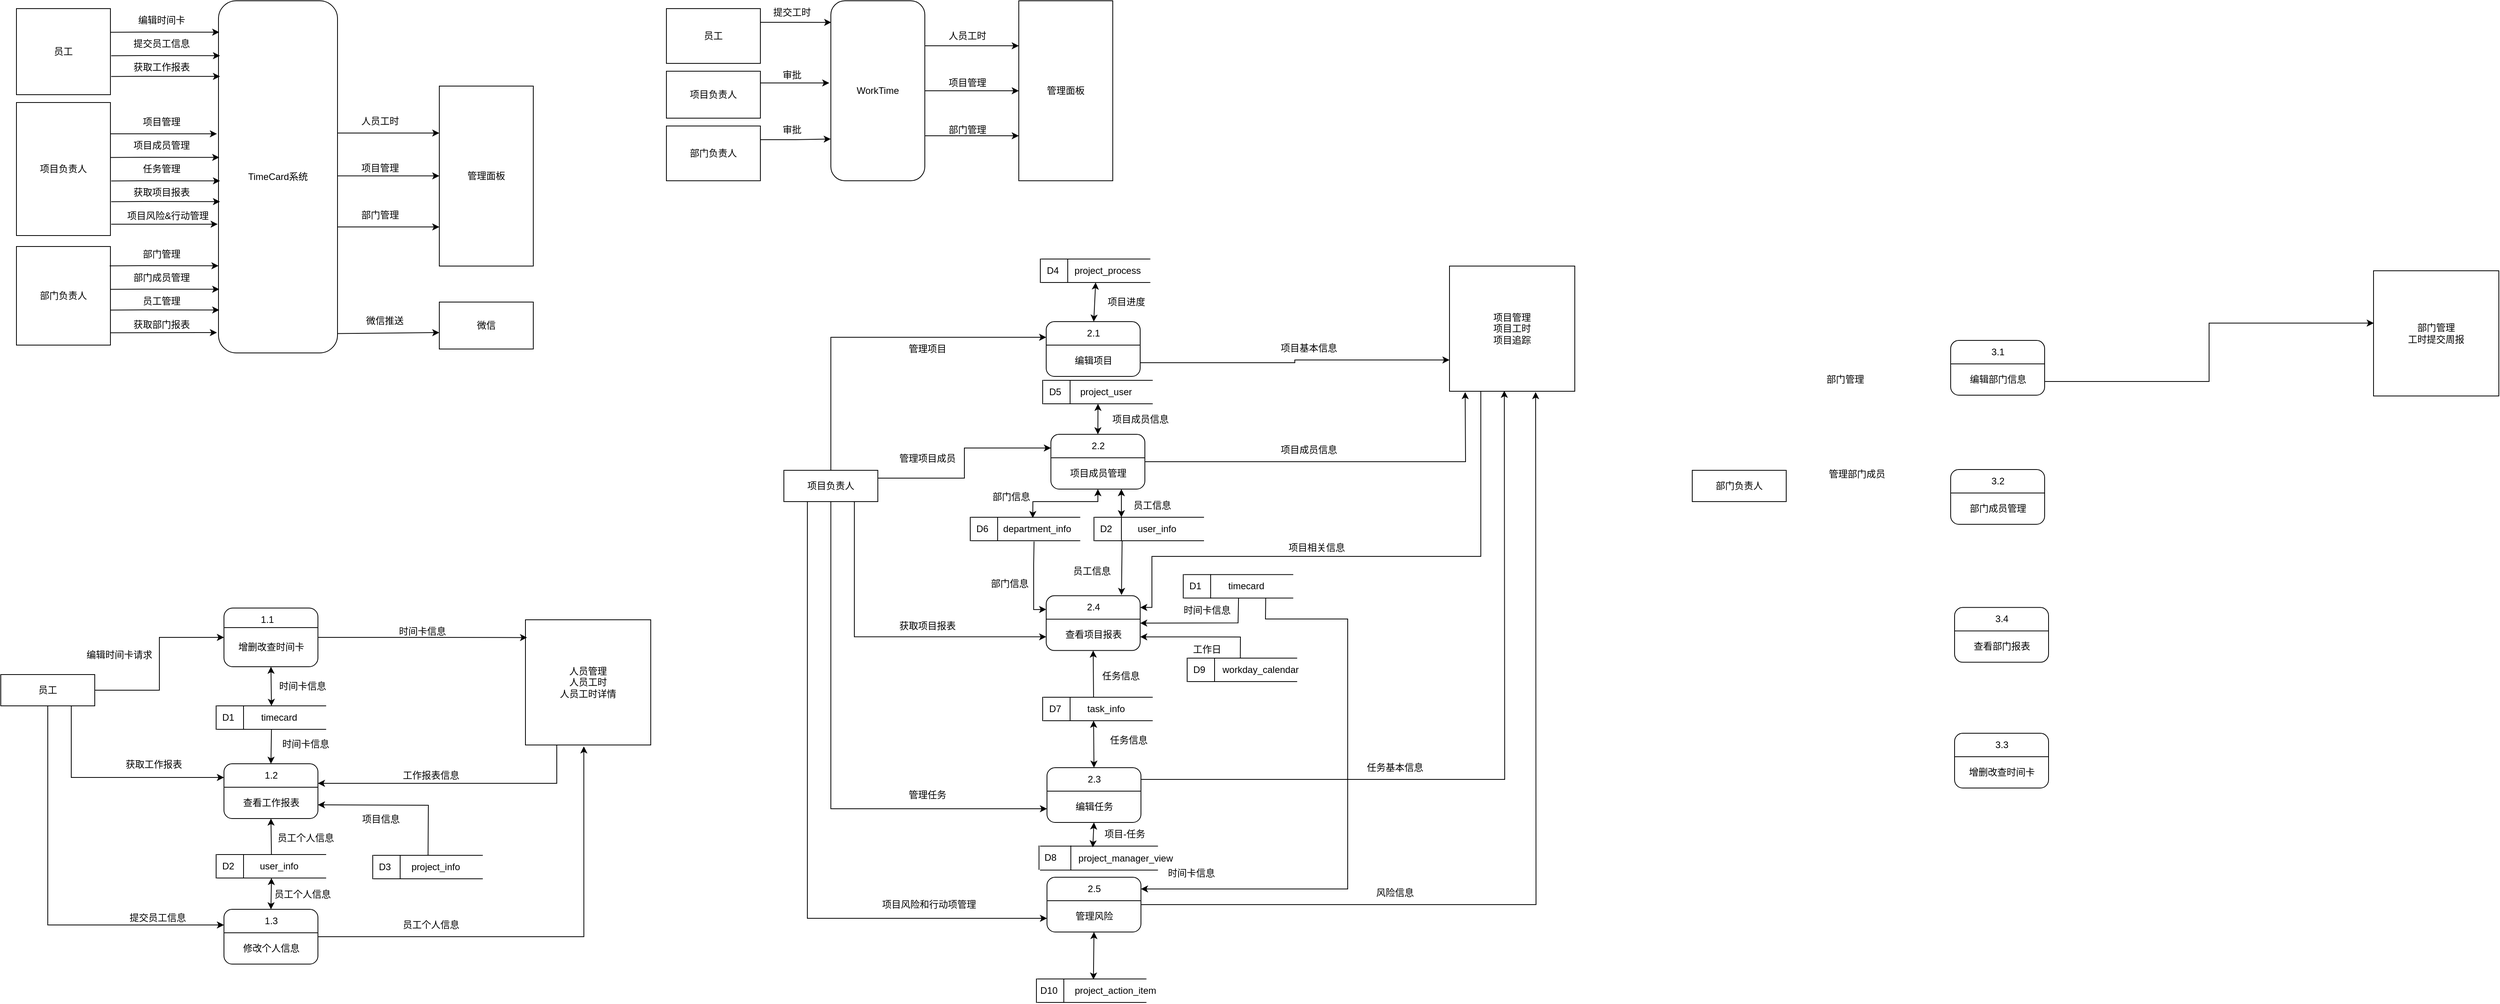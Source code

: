 <mxfile version="26.0.11">
  <diagram name="第 1 页" id="D0PfmcyOCRA9JiAwxKCm">
    <mxGraphModel dx="1388" dy="629" grid="1" gridSize="10" guides="1" tooltips="1" connect="1" arrows="1" fold="1" page="1" pageScale="1" pageWidth="827" pageHeight="1169" math="0" shadow="0">
      <root>
        <mxCell id="0" />
        <mxCell id="1" parent="0" />
        <mxCell id="h8NUrK3ATLSKjU6YulBP-22" style="edgeStyle=orthogonalEdgeStyle;rounded=0;orthogonalLoop=1;jettySize=auto;html=1;exitX=0.5;exitY=0;exitDx=0;exitDy=0;" parent="1" source="h8NUrK3ATLSKjU6YulBP-17" edge="1">
          <mxGeometry relative="1" as="geometry">
            <mxPoint x="920.143" y="39.857" as="targetPoint" />
          </mxGeometry>
        </mxCell>
        <mxCell id="h8NUrK3ATLSKjU6YulBP-17" value="员工" style="rounded=0;whiteSpace=wrap;html=1;" parent="1" vertex="1">
          <mxGeometry x="860" y="20" width="120" height="70" as="geometry" />
        </mxCell>
        <mxCell id="h8NUrK3ATLSKjU6YulBP-18" value="项目负责人" style="rounded=0;whiteSpace=wrap;html=1;" parent="1" vertex="1">
          <mxGeometry x="860" y="100" width="120" height="60" as="geometry" />
        </mxCell>
        <mxCell id="h8NUrK3ATLSKjU6YulBP-33" style="edgeStyle=orthogonalEdgeStyle;rounded=0;orthogonalLoop=1;jettySize=auto;html=1;exitX=1;exitY=0.25;exitDx=0;exitDy=0;entryX=0;entryY=0.25;entryDx=0;entryDy=0;" parent="1" source="h8NUrK3ATLSKjU6YulBP-19" target="h8NUrK3ATLSKjU6YulBP-20" edge="1">
          <mxGeometry relative="1" as="geometry" />
        </mxCell>
        <mxCell id="h8NUrK3ATLSKjU6YulBP-37" style="edgeStyle=orthogonalEdgeStyle;rounded=0;orthogonalLoop=1;jettySize=auto;html=1;exitX=1;exitY=0.75;exitDx=0;exitDy=0;entryX=0;entryY=0.75;entryDx=0;entryDy=0;" parent="1" source="h8NUrK3ATLSKjU6YulBP-19" target="h8NUrK3ATLSKjU6YulBP-20" edge="1">
          <mxGeometry relative="1" as="geometry" />
        </mxCell>
        <mxCell id="h8NUrK3ATLSKjU6YulBP-40" style="edgeStyle=orthogonalEdgeStyle;rounded=0;orthogonalLoop=1;jettySize=auto;html=1;exitX=1;exitY=0.5;exitDx=0;exitDy=0;" parent="1" source="h8NUrK3ATLSKjU6YulBP-19" target="h8NUrK3ATLSKjU6YulBP-20" edge="1">
          <mxGeometry relative="1" as="geometry" />
        </mxCell>
        <mxCell id="h8NUrK3ATLSKjU6YulBP-19" value="WorkTime" style="rounded=1;whiteSpace=wrap;html=1;" parent="1" vertex="1">
          <mxGeometry x="1070" y="10" width="120" height="230" as="geometry" />
        </mxCell>
        <mxCell id="h8NUrK3ATLSKjU6YulBP-20" value="管理面板" style="rounded=0;whiteSpace=wrap;html=1;" parent="1" vertex="1">
          <mxGeometry x="1310" y="10" width="120" height="230" as="geometry" />
        </mxCell>
        <mxCell id="h8NUrK3ATLSKjU6YulBP-21" value="部门负责人" style="rounded=0;whiteSpace=wrap;html=1;" parent="1" vertex="1">
          <mxGeometry x="860" y="170" width="120" height="70" as="geometry" />
        </mxCell>
        <mxCell id="h8NUrK3ATLSKjU6YulBP-25" style="edgeStyle=orthogonalEdgeStyle;rounded=0;orthogonalLoop=1;jettySize=auto;html=1;exitX=1;exitY=0.25;exitDx=0;exitDy=0;" parent="1" source="h8NUrK3ATLSKjU6YulBP-18" edge="1">
          <mxGeometry relative="1" as="geometry">
            <mxPoint x="1068" y="115" as="targetPoint" />
            <Array as="points">
              <mxPoint x="1068" y="115" />
            </Array>
          </mxGeometry>
        </mxCell>
        <mxCell id="h8NUrK3ATLSKjU6YulBP-26" value="审批" style="text;html=1;align=center;verticalAlign=middle;resizable=0;points=[];autosize=1;strokeColor=none;fillColor=none;" parent="1" vertex="1">
          <mxGeometry x="995" y="90" width="50" height="30" as="geometry" />
        </mxCell>
        <mxCell id="h8NUrK3ATLSKjU6YulBP-28" style="edgeStyle=orthogonalEdgeStyle;rounded=0;orthogonalLoop=1;jettySize=auto;html=1;exitX=1;exitY=0.25;exitDx=0;exitDy=0;entryX=0.004;entryY=0.12;entryDx=0;entryDy=0;entryPerimeter=0;" parent="1" source="h8NUrK3ATLSKjU6YulBP-17" target="h8NUrK3ATLSKjU6YulBP-19" edge="1">
          <mxGeometry relative="1" as="geometry" />
        </mxCell>
        <mxCell id="h8NUrK3ATLSKjU6YulBP-29" value="提交工时" style="text;html=1;align=center;verticalAlign=middle;resizable=0;points=[];autosize=1;strokeColor=none;fillColor=none;" parent="1" vertex="1">
          <mxGeometry x="985" y="10" width="70" height="30" as="geometry" />
        </mxCell>
        <mxCell id="h8NUrK3ATLSKjU6YulBP-30" style="edgeStyle=orthogonalEdgeStyle;rounded=0;orthogonalLoop=1;jettySize=auto;html=1;exitX=1;exitY=0.25;exitDx=0;exitDy=0;entryX=-0.001;entryY=0.768;entryDx=0;entryDy=0;entryPerimeter=0;" parent="1" source="h8NUrK3ATLSKjU6YulBP-21" target="h8NUrK3ATLSKjU6YulBP-19" edge="1">
          <mxGeometry relative="1" as="geometry" />
        </mxCell>
        <mxCell id="h8NUrK3ATLSKjU6YulBP-31" value="审批" style="text;html=1;align=center;verticalAlign=middle;resizable=0;points=[];autosize=1;strokeColor=none;fillColor=none;" parent="1" vertex="1">
          <mxGeometry x="995" y="160" width="50" height="30" as="geometry" />
        </mxCell>
        <mxCell id="h8NUrK3ATLSKjU6YulBP-39" value="人员工时" style="text;html=1;align=center;verticalAlign=middle;resizable=0;points=[];autosize=1;strokeColor=none;fillColor=none;" parent="1" vertex="1">
          <mxGeometry x="1209" y="40" width="70" height="30" as="geometry" />
        </mxCell>
        <mxCell id="h8NUrK3ATLSKjU6YulBP-41" value="项目管理" style="text;html=1;align=center;verticalAlign=middle;resizable=0;points=[];autosize=1;strokeColor=none;fillColor=none;" parent="1" vertex="1">
          <mxGeometry x="1209" y="100" width="70" height="30" as="geometry" />
        </mxCell>
        <mxCell id="h8NUrK3ATLSKjU6YulBP-42" value="部门管理" style="text;html=1;align=center;verticalAlign=middle;resizable=0;points=[];autosize=1;strokeColor=none;fillColor=none;" parent="1" vertex="1">
          <mxGeometry x="1209" y="160" width="70" height="30" as="geometry" />
        </mxCell>
        <mxCell id="x7l14iwA549RfiOkNvGw-65" value="TimeCard系统" style="rounded=1;whiteSpace=wrap;html=1;" vertex="1" parent="1">
          <mxGeometry x="288" y="10" width="152" height="450" as="geometry" />
        </mxCell>
        <mxCell id="x7l14iwA549RfiOkNvGw-66" value="员工" style="rounded=0;whiteSpace=wrap;html=1;" vertex="1" parent="1">
          <mxGeometry x="30" y="20" width="120" height="110" as="geometry" />
        </mxCell>
        <mxCell id="x7l14iwA549RfiOkNvGw-73" value="编辑时间卡" style="text;html=1;align=center;verticalAlign=middle;resizable=0;points=[];autosize=1;strokeColor=none;fillColor=none;" vertex="1" parent="1">
          <mxGeometry x="175" y="20" width="80" height="30" as="geometry" />
        </mxCell>
        <mxCell id="x7l14iwA549RfiOkNvGw-74" value="提交员工信息" style="text;html=1;align=center;verticalAlign=middle;resizable=0;points=[];autosize=1;strokeColor=none;fillColor=none;" vertex="1" parent="1">
          <mxGeometry x="165" y="50" width="100" height="30" as="geometry" />
        </mxCell>
        <mxCell id="x7l14iwA549RfiOkNvGw-75" value="获取工作报表" style="text;html=1;align=center;verticalAlign=middle;resizable=0;points=[];autosize=1;strokeColor=none;fillColor=none;" vertex="1" parent="1">
          <mxGeometry x="165" y="80" width="100" height="30" as="geometry" />
        </mxCell>
        <mxCell id="x7l14iwA549RfiOkNvGw-76" value="项目负责人" style="rounded=0;whiteSpace=wrap;html=1;" vertex="1" parent="1">
          <mxGeometry x="30" y="140" width="120" height="170" as="geometry" />
        </mxCell>
        <mxCell id="x7l14iwA549RfiOkNvGw-77" value="部门负责人" style="rounded=0;whiteSpace=wrap;html=1;" vertex="1" parent="1">
          <mxGeometry x="30" y="324" width="120" height="126" as="geometry" />
        </mxCell>
        <mxCell id="x7l14iwA549RfiOkNvGw-78" value="项目管理" style="text;html=1;align=center;verticalAlign=middle;resizable=0;points=[];autosize=1;strokeColor=none;fillColor=none;" vertex="1" parent="1">
          <mxGeometry x="180" y="150" width="70" height="30" as="geometry" />
        </mxCell>
        <mxCell id="x7l14iwA549RfiOkNvGw-79" value="项目成员管理" style="text;html=1;align=center;verticalAlign=middle;resizable=0;points=[];autosize=1;strokeColor=none;fillColor=none;" vertex="1" parent="1">
          <mxGeometry x="165" y="180" width="100" height="30" as="geometry" />
        </mxCell>
        <mxCell id="x7l14iwA549RfiOkNvGw-80" value="任务管理" style="text;html=1;align=center;verticalAlign=middle;resizable=0;points=[];autosize=1;strokeColor=none;fillColor=none;" vertex="1" parent="1">
          <mxGeometry x="180" y="210" width="70" height="30" as="geometry" />
        </mxCell>
        <mxCell id="x7l14iwA549RfiOkNvGw-81" value="部门管理" style="text;html=1;align=center;verticalAlign=middle;resizable=0;points=[];autosize=1;strokeColor=none;fillColor=none;" vertex="1" parent="1">
          <mxGeometry x="180" y="319" width="70" height="30" as="geometry" />
        </mxCell>
        <mxCell id="x7l14iwA549RfiOkNvGw-82" value="部门成员管理" style="text;html=1;align=center;verticalAlign=middle;resizable=0;points=[];autosize=1;strokeColor=none;fillColor=none;" vertex="1" parent="1">
          <mxGeometry x="165" y="349" width="100" height="30" as="geometry" />
        </mxCell>
        <mxCell id="x7l14iwA549RfiOkNvGw-83" value="员工管理" style="text;html=1;align=center;verticalAlign=middle;resizable=0;points=[];autosize=1;strokeColor=none;fillColor=none;" vertex="1" parent="1">
          <mxGeometry x="180" y="379" width="70" height="30" as="geometry" />
        </mxCell>
        <mxCell id="x7l14iwA549RfiOkNvGw-84" value="获取项目报表" style="text;html=1;align=center;verticalAlign=middle;resizable=0;points=[];autosize=1;strokeColor=none;fillColor=none;" vertex="1" parent="1">
          <mxGeometry x="165" y="240" width="100" height="30" as="geometry" />
        </mxCell>
        <mxCell id="x7l14iwA549RfiOkNvGw-85" value="项目风险&amp;amp;行动管理" style="text;html=1;align=center;verticalAlign=middle;resizable=0;points=[];autosize=1;strokeColor=none;fillColor=none;" vertex="1" parent="1">
          <mxGeometry x="158" y="270" width="130" height="30" as="geometry" />
        </mxCell>
        <mxCell id="x7l14iwA549RfiOkNvGw-86" value="获取部门报表" style="text;html=1;align=center;verticalAlign=middle;resizable=0;points=[];autosize=1;strokeColor=none;fillColor=none;" vertex="1" parent="1">
          <mxGeometry x="165" y="409" width="100" height="30" as="geometry" />
        </mxCell>
        <mxCell id="x7l14iwA549RfiOkNvGw-87" value="" style="endArrow=classic;html=1;rounded=0;exitX=0.999;exitY=0.875;exitDx=0;exitDy=0;exitPerimeter=0;" edge="1" parent="1" source="x7l14iwA549RfiOkNvGw-77">
          <mxGeometry width="50" height="50" relative="1" as="geometry">
            <mxPoint x="198" y="449" as="sourcePoint" />
            <mxPoint x="286" y="434" as="targetPoint" />
          </mxGeometry>
        </mxCell>
        <mxCell id="x7l14iwA549RfiOkNvGw-88" value="" style="endArrow=classic;html=1;rounded=0;exitX=0.983;exitY=0.645;exitDx=0;exitDy=0;exitPerimeter=0;entryX=-0.007;entryY=0.859;entryDx=0;entryDy=0;entryPerimeter=0;" edge="1" parent="1">
          <mxGeometry width="50" height="50" relative="1" as="geometry">
            <mxPoint x="150.0" y="405.27" as="sourcePoint" />
            <mxPoint x="288.976" y="405.14" as="targetPoint" />
            <Array as="points">
              <mxPoint x="192.04" y="405" />
            </Array>
          </mxGeometry>
        </mxCell>
        <mxCell id="x7l14iwA549RfiOkNvGw-89" value="" style="endArrow=classic;html=1;rounded=0;exitX=0.983;exitY=0.645;exitDx=0;exitDy=0;exitPerimeter=0;entryX=-0.007;entryY=0.859;entryDx=0;entryDy=0;entryPerimeter=0;" edge="1" parent="1">
          <mxGeometry width="50" height="50" relative="1" as="geometry">
            <mxPoint x="150.0" y="378.79" as="sourcePoint" />
            <mxPoint x="288.976" y="378.66" as="targetPoint" />
            <Array as="points">
              <mxPoint x="192.04" y="378.52" />
            </Array>
          </mxGeometry>
        </mxCell>
        <mxCell id="x7l14iwA549RfiOkNvGw-90" value="" style="endArrow=classic;html=1;rounded=0;exitX=0.983;exitY=0.645;exitDx=0;exitDy=0;exitPerimeter=0;entryX=-0.007;entryY=0.859;entryDx=0;entryDy=0;entryPerimeter=0;" edge="1" parent="1">
          <mxGeometry width="50" height="50" relative="1" as="geometry">
            <mxPoint x="149.02" y="348.79" as="sourcePoint" />
            <mxPoint x="287.996" y="348.66" as="targetPoint" />
            <Array as="points">
              <mxPoint x="191.06" y="348.52" />
            </Array>
          </mxGeometry>
        </mxCell>
        <mxCell id="x7l14iwA549RfiOkNvGw-91" value="" style="endArrow=classic;html=1;rounded=0;exitX=0.999;exitY=0.875;exitDx=0;exitDy=0;exitPerimeter=0;entryX=-0.016;entryY=0.921;entryDx=0;entryDy=0;entryPerimeter=0;" edge="1" parent="1">
          <mxGeometry width="50" height="50" relative="1" as="geometry">
            <mxPoint x="150.98" y="295.48" as="sourcePoint" />
            <mxPoint x="286.98" y="295.48" as="targetPoint" />
          </mxGeometry>
        </mxCell>
        <mxCell id="x7l14iwA549RfiOkNvGw-92" value="" style="endArrow=classic;html=1;rounded=0;exitX=0.983;exitY=0.645;exitDx=0;exitDy=0;exitPerimeter=0;entryX=-0.007;entryY=0.859;entryDx=0;entryDy=0;entryPerimeter=0;" edge="1" parent="1">
          <mxGeometry width="50" height="50" relative="1" as="geometry">
            <mxPoint x="150.98" y="266.75" as="sourcePoint" />
            <mxPoint x="289.956" y="266.62" as="targetPoint" />
            <Array as="points">
              <mxPoint x="193.02" y="266.48" />
            </Array>
          </mxGeometry>
        </mxCell>
        <mxCell id="x7l14iwA549RfiOkNvGw-93" value="" style="endArrow=classic;html=1;rounded=0;exitX=0.983;exitY=0.645;exitDx=0;exitDy=0;exitPerimeter=0;entryX=-0.007;entryY=0.859;entryDx=0;entryDy=0;entryPerimeter=0;" edge="1" parent="1">
          <mxGeometry width="50" height="50" relative="1" as="geometry">
            <mxPoint x="150.98" y="240.27" as="sourcePoint" />
            <mxPoint x="289.956" y="240.14" as="targetPoint" />
            <Array as="points">
              <mxPoint x="193.02" y="240" />
            </Array>
          </mxGeometry>
        </mxCell>
        <mxCell id="x7l14iwA549RfiOkNvGw-94" value="" style="endArrow=classic;html=1;rounded=0;exitX=0.983;exitY=0.645;exitDx=0;exitDy=0;exitPerimeter=0;entryX=-0.007;entryY=0.859;entryDx=0;entryDy=0;entryPerimeter=0;" edge="1" parent="1">
          <mxGeometry width="50" height="50" relative="1" as="geometry">
            <mxPoint x="150.0" y="210.27" as="sourcePoint" />
            <mxPoint x="288.976" y="210.14" as="targetPoint" />
            <Array as="points">
              <mxPoint x="192.04" y="210" />
            </Array>
          </mxGeometry>
        </mxCell>
        <mxCell id="x7l14iwA549RfiOkNvGw-95" value="" style="endArrow=classic;html=1;rounded=0;exitX=0.999;exitY=0.875;exitDx=0;exitDy=0;exitPerimeter=0;entryX=-0.016;entryY=0.921;entryDx=0;entryDy=0;entryPerimeter=0;" edge="1" parent="1">
          <mxGeometry width="50" height="50" relative="1" as="geometry">
            <mxPoint x="150" y="180" as="sourcePoint" />
            <mxPoint x="286" y="180" as="targetPoint" />
          </mxGeometry>
        </mxCell>
        <mxCell id="x7l14iwA549RfiOkNvGw-96" value="" style="endArrow=classic;html=1;rounded=0;exitX=0.983;exitY=0.645;exitDx=0;exitDy=0;exitPerimeter=0;entryX=-0.007;entryY=0.859;entryDx=0;entryDy=0;entryPerimeter=0;" edge="1" parent="1">
          <mxGeometry width="50" height="50" relative="1" as="geometry">
            <mxPoint x="150.98" y="106.75" as="sourcePoint" />
            <mxPoint x="289.956" y="106.62" as="targetPoint" />
            <Array as="points">
              <mxPoint x="193.02" y="106.48" />
            </Array>
          </mxGeometry>
        </mxCell>
        <mxCell id="x7l14iwA549RfiOkNvGw-97" value="" style="endArrow=classic;html=1;rounded=0;exitX=0.983;exitY=0.645;exitDx=0;exitDy=0;exitPerimeter=0;entryX=-0.007;entryY=0.859;entryDx=0;entryDy=0;entryPerimeter=0;" edge="1" parent="1">
          <mxGeometry width="50" height="50" relative="1" as="geometry">
            <mxPoint x="150.98" y="80.27" as="sourcePoint" />
            <mxPoint x="289.956" y="80.14" as="targetPoint" />
            <Array as="points">
              <mxPoint x="193.02" y="80" />
            </Array>
          </mxGeometry>
        </mxCell>
        <mxCell id="x7l14iwA549RfiOkNvGw-98" value="" style="endArrow=classic;html=1;rounded=0;exitX=0.983;exitY=0.645;exitDx=0;exitDy=0;exitPerimeter=0;entryX=-0.007;entryY=0.859;entryDx=0;entryDy=0;entryPerimeter=0;" edge="1" parent="1">
          <mxGeometry width="50" height="50" relative="1" as="geometry">
            <mxPoint x="150.0" y="50.27" as="sourcePoint" />
            <mxPoint x="288.976" y="50.14" as="targetPoint" />
            <Array as="points">
              <mxPoint x="192.04" y="50" />
            </Array>
          </mxGeometry>
        </mxCell>
        <mxCell id="x7l14iwA549RfiOkNvGw-99" value="管理面板" style="rounded=0;whiteSpace=wrap;html=1;" vertex="1" parent="1">
          <mxGeometry x="570" y="119" width="120" height="230" as="geometry" />
        </mxCell>
        <mxCell id="x7l14iwA549RfiOkNvGw-100" value="人员工时" style="text;html=1;align=center;verticalAlign=middle;resizable=0;points=[];autosize=1;strokeColor=none;fillColor=none;" vertex="1" parent="1">
          <mxGeometry x="459" y="149" width="70" height="30" as="geometry" />
        </mxCell>
        <mxCell id="x7l14iwA549RfiOkNvGw-101" value="项目管理" style="text;html=1;align=center;verticalAlign=middle;resizable=0;points=[];autosize=1;strokeColor=none;fillColor=none;" vertex="1" parent="1">
          <mxGeometry x="459" y="209" width="70" height="30" as="geometry" />
        </mxCell>
        <mxCell id="x7l14iwA549RfiOkNvGw-102" value="部门管理" style="text;html=1;align=center;verticalAlign=middle;resizable=0;points=[];autosize=1;strokeColor=none;fillColor=none;" vertex="1" parent="1">
          <mxGeometry x="459" y="269" width="70" height="30" as="geometry" />
        </mxCell>
        <mxCell id="x7l14iwA549RfiOkNvGw-103" value="" style="endArrow=classic;html=1;rounded=0;exitX=0.999;exitY=0.875;exitDx=0;exitDy=0;exitPerimeter=0;" edge="1" parent="1">
          <mxGeometry width="50" height="50" relative="1" as="geometry">
            <mxPoint x="440" y="179" as="sourcePoint" />
            <mxPoint x="570" y="179" as="targetPoint" />
          </mxGeometry>
        </mxCell>
        <mxCell id="x7l14iwA549RfiOkNvGw-104" value="" style="endArrow=classic;html=1;rounded=0;exitX=0.999;exitY=0.875;exitDx=0;exitDy=0;exitPerimeter=0;" edge="1" parent="1">
          <mxGeometry width="50" height="50" relative="1" as="geometry">
            <mxPoint x="440" y="233.76" as="sourcePoint" />
            <mxPoint x="570" y="233.76" as="targetPoint" />
          </mxGeometry>
        </mxCell>
        <mxCell id="x7l14iwA549RfiOkNvGw-105" value="" style="endArrow=classic;html=1;rounded=0;exitX=0.999;exitY=0.875;exitDx=0;exitDy=0;exitPerimeter=0;" edge="1" parent="1">
          <mxGeometry width="50" height="50" relative="1" as="geometry">
            <mxPoint x="440" y="299" as="sourcePoint" />
            <mxPoint x="570" y="299" as="targetPoint" />
          </mxGeometry>
        </mxCell>
        <mxCell id="x7l14iwA549RfiOkNvGw-188" style="edgeStyle=orthogonalEdgeStyle;rounded=0;orthogonalLoop=1;jettySize=auto;html=1;exitX=1;exitY=0.5;exitDx=0;exitDy=0;entryX=0;entryY=0.5;entryDx=0;entryDy=0;" edge="1" parent="1" source="x7l14iwA549RfiOkNvGw-106" target="x7l14iwA549RfiOkNvGw-113">
          <mxGeometry relative="1" as="geometry" />
        </mxCell>
        <mxCell id="x7l14iwA549RfiOkNvGw-189" style="edgeStyle=orthogonalEdgeStyle;rounded=0;orthogonalLoop=1;jettySize=auto;html=1;exitX=0.75;exitY=1;exitDx=0;exitDy=0;entryX=0;entryY=0.25;entryDx=0;entryDy=0;" edge="1" parent="1" source="x7l14iwA549RfiOkNvGw-106" target="x7l14iwA549RfiOkNvGw-123">
          <mxGeometry relative="1" as="geometry" />
        </mxCell>
        <mxCell id="x7l14iwA549RfiOkNvGw-190" style="edgeStyle=orthogonalEdgeStyle;rounded=0;orthogonalLoop=1;jettySize=auto;html=1;exitX=0.5;exitY=1;exitDx=0;exitDy=0;entryX=0.5;entryY=0;entryDx=0;entryDy=0;" edge="1" parent="1" source="x7l14iwA549RfiOkNvGw-106" target="x7l14iwA549RfiOkNvGw-120">
          <mxGeometry relative="1" as="geometry" />
        </mxCell>
        <mxCell id="x7l14iwA549RfiOkNvGw-106" value="员工" style="rounded=0;whiteSpace=wrap;html=1;" vertex="1" parent="1">
          <mxGeometry x="10" y="871" width="120" height="40" as="geometry" />
        </mxCell>
        <mxCell id="x7l14iwA549RfiOkNvGw-107" value="编辑时间卡请求" style="text;html=1;align=center;verticalAlign=middle;resizable=0;points=[];autosize=1;strokeColor=none;fillColor=none;" vertex="1" parent="1">
          <mxGeometry x="106.25" y="831" width="110" height="30" as="geometry" />
        </mxCell>
        <mxCell id="x7l14iwA549RfiOkNvGw-108" value="提交员工信息" style="text;html=1;align=center;verticalAlign=middle;resizable=0;points=[];autosize=1;strokeColor=none;fillColor=none;" vertex="1" parent="1">
          <mxGeometry x="160" y="1167" width="100" height="30" as="geometry" />
        </mxCell>
        <mxCell id="x7l14iwA549RfiOkNvGw-109" value="获取工作报表" style="text;html=1;align=center;verticalAlign=middle;resizable=0;points=[];autosize=1;strokeColor=none;fillColor=none;" vertex="1" parent="1">
          <mxGeometry x="155" y="971" width="100" height="30" as="geometry" />
        </mxCell>
        <mxCell id="x7l14iwA549RfiOkNvGw-113" value="&lt;div style=&quot;&quot;&gt;&lt;br&gt;&lt;/div&gt;" style="rounded=1;whiteSpace=wrap;html=1;align=center;" vertex="1" parent="1">
          <mxGeometry x="295" y="786" width="120" height="75" as="geometry" />
        </mxCell>
        <mxCell id="x7l14iwA549RfiOkNvGw-114" value="" style="shape=partialRectangle;whiteSpace=wrap;html=1;right=0;top=0;bottom=0;fillColor=none;routingCenterX=-0.5;rotation=-90;" vertex="1" parent="1">
          <mxGeometry x="345" y="741" width="20" height="120" as="geometry" />
        </mxCell>
        <mxCell id="x7l14iwA549RfiOkNvGw-115" value="1.1" style="text;html=1;align=center;verticalAlign=middle;resizable=0;points=[];autosize=1;strokeColor=none;fillColor=none;" vertex="1" parent="1">
          <mxGeometry x="330" y="786" width="40" height="30" as="geometry" />
        </mxCell>
        <mxCell id="x7l14iwA549RfiOkNvGw-116" value="增删改查时间卡" style="text;html=1;align=center;verticalAlign=middle;resizable=0;points=[];autosize=1;strokeColor=none;fillColor=none;" vertex="1" parent="1">
          <mxGeometry x="300" y="821" width="110" height="30" as="geometry" />
        </mxCell>
        <mxCell id="x7l14iwA549RfiOkNvGw-119" value="&lt;div style=&quot;&quot;&gt;&lt;br&gt;&lt;/div&gt;" style="rounded=1;whiteSpace=wrap;html=1;align=center;" vertex="1" parent="1">
          <mxGeometry x="295.0" y="1171" width="120" height="70" as="geometry" />
        </mxCell>
        <mxCell id="x7l14iwA549RfiOkNvGw-120" value="" style="shape=partialRectangle;whiteSpace=wrap;html=1;right=0;top=0;bottom=0;fillColor=none;routingCenterX=-0.5;rotation=-90;" vertex="1" parent="1">
          <mxGeometry x="345.0" y="1131" width="20" height="120" as="geometry" />
        </mxCell>
        <mxCell id="x7l14iwA549RfiOkNvGw-121" value="1.3" style="text;html=1;align=center;verticalAlign=middle;resizable=0;points=[];autosize=1;strokeColor=none;fillColor=none;" vertex="1" parent="1">
          <mxGeometry x="335.0" y="1171" width="40" height="30" as="geometry" />
        </mxCell>
        <mxCell id="x7l14iwA549RfiOkNvGw-122" value="修改个人信息" style="text;html=1;align=center;verticalAlign=middle;resizable=0;points=[];autosize=1;strokeColor=none;fillColor=none;" vertex="1" parent="1">
          <mxGeometry x="305.0" y="1206" width="100" height="30" as="geometry" />
        </mxCell>
        <mxCell id="x7l14iwA549RfiOkNvGw-123" value="&lt;div style=&quot;&quot;&gt;&lt;br&gt;&lt;/div&gt;" style="rounded=1;whiteSpace=wrap;html=1;align=center;" vertex="1" parent="1">
          <mxGeometry x="295.0" y="985" width="120" height="70" as="geometry" />
        </mxCell>
        <mxCell id="x7l14iwA549RfiOkNvGw-124" value="" style="shape=partialRectangle;whiteSpace=wrap;html=1;right=0;top=0;bottom=0;fillColor=none;routingCenterX=-0.5;rotation=-90;" vertex="1" parent="1">
          <mxGeometry x="345.0" y="945" width="20" height="120" as="geometry" />
        </mxCell>
        <mxCell id="x7l14iwA549RfiOkNvGw-125" value="1.2" style="text;html=1;align=center;verticalAlign=middle;resizable=0;points=[];autosize=1;strokeColor=none;fillColor=none;" vertex="1" parent="1">
          <mxGeometry x="335.0" y="985" width="40" height="30" as="geometry" />
        </mxCell>
        <mxCell id="x7l14iwA549RfiOkNvGw-126" value="查看工作报表" style="text;html=1;align=center;verticalAlign=middle;resizable=0;points=[];autosize=1;strokeColor=none;fillColor=none;" vertex="1" parent="1">
          <mxGeometry x="305.0" y="1020" width="100" height="30" as="geometry" />
        </mxCell>
        <mxCell id="x7l14iwA549RfiOkNvGw-157" value="" style="group" vertex="1" connectable="0" parent="1">
          <mxGeometry x="280" y="911" width="145.005" height="30.01" as="geometry" />
        </mxCell>
        <mxCell id="x7l14iwA549RfiOkNvGw-149" value="" style="shape=partialRectangle;whiteSpace=wrap;html=1;top=0;bottom=0;fillColor=none;rotation=-90;" vertex="1" parent="x7l14iwA549RfiOkNvGw-157">
          <mxGeometry x="60.63" y="-54.37" width="30" height="138.75" as="geometry" />
        </mxCell>
        <mxCell id="x7l14iwA549RfiOkNvGw-151" value="" style="shape=partialRectangle;whiteSpace=wrap;html=1;right=0;top=0;bottom=0;fillColor=none;routingCenterX=-0.5;" vertex="1" parent="x7l14iwA549RfiOkNvGw-157">
          <mxGeometry x="5" width="20" height="30" as="geometry" />
        </mxCell>
        <mxCell id="x7l14iwA549RfiOkNvGw-155" value="" style="shape=partialRectangle;whiteSpace=wrap;html=1;right=0;top=0;bottom=0;fillColor=none;routingCenterX=-0.5;" vertex="1" parent="x7l14iwA549RfiOkNvGw-157">
          <mxGeometry x="40" width="30" height="30" as="geometry" />
        </mxCell>
        <mxCell id="x7l14iwA549RfiOkNvGw-156" value="D1" style="text;html=1;align=center;verticalAlign=middle;resizable=0;points=[];autosize=1;strokeColor=none;fillColor=none;" vertex="1" parent="x7l14iwA549RfiOkNvGw-157">
          <mxGeometry y="0.01" width="40" height="30" as="geometry" />
        </mxCell>
        <mxCell id="x7l14iwA549RfiOkNvGw-137" value="timecard" style="text;html=1;align=center;verticalAlign=middle;resizable=0;points=[];autosize=1;strokeColor=none;fillColor=none;" vertex="1" parent="x7l14iwA549RfiOkNvGw-157">
          <mxGeometry x="50" width="70" height="30" as="geometry" />
        </mxCell>
        <mxCell id="x7l14iwA549RfiOkNvGw-164" value="" style="group" vertex="1" connectable="0" parent="1">
          <mxGeometry x="280" y="1100.99" width="145.005" height="30.01" as="geometry" />
        </mxCell>
        <mxCell id="x7l14iwA549RfiOkNvGw-165" value="" style="shape=partialRectangle;whiteSpace=wrap;html=1;top=0;bottom=0;fillColor=none;rotation=-90;" vertex="1" parent="x7l14iwA549RfiOkNvGw-164">
          <mxGeometry x="60.63" y="-54.37" width="30" height="138.75" as="geometry" />
        </mxCell>
        <mxCell id="x7l14iwA549RfiOkNvGw-166" value="" style="shape=partialRectangle;whiteSpace=wrap;html=1;right=0;top=0;bottom=0;fillColor=none;routingCenterX=-0.5;" vertex="1" parent="x7l14iwA549RfiOkNvGw-164">
          <mxGeometry x="5" width="20" height="30" as="geometry" />
        </mxCell>
        <mxCell id="x7l14iwA549RfiOkNvGw-167" value="" style="shape=partialRectangle;whiteSpace=wrap;html=1;right=0;top=0;bottom=0;fillColor=none;routingCenterX=-0.5;" vertex="1" parent="x7l14iwA549RfiOkNvGw-164">
          <mxGeometry x="40" width="30" height="30" as="geometry" />
        </mxCell>
        <mxCell id="x7l14iwA549RfiOkNvGw-168" value="D2" style="text;html=1;align=center;verticalAlign=middle;resizable=0;points=[];autosize=1;strokeColor=none;fillColor=none;" vertex="1" parent="x7l14iwA549RfiOkNvGw-164">
          <mxGeometry y="0.01" width="40" height="30" as="geometry" />
        </mxCell>
        <mxCell id="x7l14iwA549RfiOkNvGw-169" value="user_info" style="text;html=1;align=center;verticalAlign=middle;resizable=0;points=[];autosize=1;strokeColor=none;fillColor=none;" vertex="1" parent="x7l14iwA549RfiOkNvGw-164">
          <mxGeometry x="50" width="70" height="30" as="geometry" />
        </mxCell>
        <mxCell id="x7l14iwA549RfiOkNvGw-170" value="" style="group" vertex="1" connectable="0" parent="1">
          <mxGeometry x="480" y="1102" width="145.005" height="30.01" as="geometry" />
        </mxCell>
        <mxCell id="x7l14iwA549RfiOkNvGw-171" value="" style="shape=partialRectangle;whiteSpace=wrap;html=1;top=0;bottom=0;fillColor=none;rotation=-90;" vertex="1" parent="x7l14iwA549RfiOkNvGw-170">
          <mxGeometry x="60.63" y="-54.37" width="30" height="138.75" as="geometry" />
        </mxCell>
        <mxCell id="x7l14iwA549RfiOkNvGw-172" value="" style="shape=partialRectangle;whiteSpace=wrap;html=1;right=0;top=0;bottom=0;fillColor=none;routingCenterX=-0.5;" vertex="1" parent="x7l14iwA549RfiOkNvGw-170">
          <mxGeometry x="5" width="20" height="30" as="geometry" />
        </mxCell>
        <mxCell id="x7l14iwA549RfiOkNvGw-173" value="" style="shape=partialRectangle;whiteSpace=wrap;html=1;right=0;top=0;bottom=0;fillColor=none;routingCenterX=-0.5;" vertex="1" parent="x7l14iwA549RfiOkNvGw-170">
          <mxGeometry x="40" width="30" height="30" as="geometry" />
        </mxCell>
        <mxCell id="x7l14iwA549RfiOkNvGw-174" value="D3" style="text;html=1;align=center;verticalAlign=middle;resizable=0;points=[];autosize=1;strokeColor=none;fillColor=none;" vertex="1" parent="x7l14iwA549RfiOkNvGw-170">
          <mxGeometry y="0.01" width="40" height="30" as="geometry" />
        </mxCell>
        <mxCell id="x7l14iwA549RfiOkNvGw-175" value="project_info" style="text;html=1;align=center;verticalAlign=middle;resizable=0;points=[];autosize=1;strokeColor=none;fillColor=none;" vertex="1" parent="x7l14iwA549RfiOkNvGw-170">
          <mxGeometry x="40" width="90" height="30" as="geometry" />
        </mxCell>
        <mxCell id="x7l14iwA549RfiOkNvGw-351" style="edgeStyle=orthogonalEdgeStyle;rounded=0;orthogonalLoop=1;jettySize=auto;html=1;exitX=0.25;exitY=1;exitDx=0;exitDy=0;entryX=0.25;entryY=1;entryDx=0;entryDy=0;" edge="1" parent="1" source="x7l14iwA549RfiOkNvGw-176" target="x7l14iwA549RfiOkNvGw-124">
          <mxGeometry relative="1" as="geometry" />
        </mxCell>
        <mxCell id="x7l14iwA549RfiOkNvGw-176" value="人员管理&lt;div&gt;人员工时&lt;/div&gt;&lt;div&gt;人员工时详情&lt;/div&gt;" style="rounded=0;whiteSpace=wrap;html=1;" vertex="1" parent="1">
          <mxGeometry x="680" y="801" width="160" height="160" as="geometry" />
        </mxCell>
        <mxCell id="x7l14iwA549RfiOkNvGw-177" value="时间卡信息" style="text;html=1;align=center;verticalAlign=middle;resizable=0;points=[];autosize=1;strokeColor=none;fillColor=none;" vertex="1" parent="1">
          <mxGeometry x="507.5" y="801" width="80" height="30" as="geometry" />
        </mxCell>
        <mxCell id="x7l14iwA549RfiOkNvGw-178" value="工作报表信息" style="text;html=1;align=center;verticalAlign=middle;resizable=0;points=[];autosize=1;strokeColor=none;fillColor=none;" vertex="1" parent="1">
          <mxGeometry x="509" y="985" width="100" height="30" as="geometry" />
        </mxCell>
        <mxCell id="x7l14iwA549RfiOkNvGw-179" value="员工个人信息" style="text;html=1;align=center;verticalAlign=middle;resizable=0;points=[];autosize=1;strokeColor=none;fillColor=none;" vertex="1" parent="1">
          <mxGeometry x="509" y="1176" width="100" height="30" as="geometry" />
        </mxCell>
        <mxCell id="x7l14iwA549RfiOkNvGw-180" value="时间卡信息" style="text;html=1;align=center;verticalAlign=middle;resizable=0;points=[];autosize=1;strokeColor=none;fillColor=none;" vertex="1" parent="1">
          <mxGeometry x="355" y="871" width="80" height="30" as="geometry" />
        </mxCell>
        <mxCell id="x7l14iwA549RfiOkNvGw-181" value="员工个人信息" style="text;html=1;align=center;verticalAlign=middle;resizable=0;points=[];autosize=1;strokeColor=none;fillColor=none;" vertex="1" parent="1">
          <mxGeometry x="345" y="1137" width="100" height="30" as="geometry" />
        </mxCell>
        <mxCell id="x7l14iwA549RfiOkNvGw-182" value="项目信息" style="text;html=1;align=center;verticalAlign=middle;resizable=0;points=[];autosize=1;strokeColor=none;fillColor=none;" vertex="1" parent="1">
          <mxGeometry x="460" y="1041" width="70" height="30" as="geometry" />
        </mxCell>
        <mxCell id="x7l14iwA549RfiOkNvGw-184" style="edgeStyle=orthogonalEdgeStyle;rounded=0;orthogonalLoop=1;jettySize=auto;html=1;exitX=1;exitY=0.5;exitDx=0;exitDy=0;entryX=0.466;entryY=1.011;entryDx=0;entryDy=0;entryPerimeter=0;" edge="1" parent="1" source="x7l14iwA549RfiOkNvGw-119" target="x7l14iwA549RfiOkNvGw-176">
          <mxGeometry relative="1" as="geometry" />
        </mxCell>
        <mxCell id="x7l14iwA549RfiOkNvGw-185" value="" style="endArrow=classic;startArrow=classic;html=1;rounded=0;exitX=0.5;exitY=0;exitDx=0;exitDy=0;entryX=0;entryY=0.5;entryDx=0;entryDy=0;" edge="1" parent="1" source="x7l14iwA549RfiOkNvGw-119" target="x7l14iwA549RfiOkNvGw-165">
          <mxGeometry width="50" height="50" relative="1" as="geometry">
            <mxPoint x="540" y="1091" as="sourcePoint" />
            <mxPoint x="590" y="1041" as="targetPoint" />
          </mxGeometry>
        </mxCell>
        <mxCell id="x7l14iwA549RfiOkNvGw-187" style="edgeStyle=orthogonalEdgeStyle;rounded=0;orthogonalLoop=1;jettySize=auto;html=1;exitX=1;exitY=0.5;exitDx=0;exitDy=0;entryX=0.013;entryY=0.142;entryDx=0;entryDy=0;entryPerimeter=0;" edge="1" parent="1" source="x7l14iwA549RfiOkNvGw-113" target="x7l14iwA549RfiOkNvGw-176">
          <mxGeometry relative="1" as="geometry" />
        </mxCell>
        <mxCell id="x7l14iwA549RfiOkNvGw-193" value="" style="endArrow=classic;startArrow=classic;html=1;rounded=0;exitX=1;exitY=0.5;exitDx=0;exitDy=0;entryX=0.5;entryY=1;entryDx=0;entryDy=0;" edge="1" parent="1" source="x7l14iwA549RfiOkNvGw-149" target="x7l14iwA549RfiOkNvGw-113">
          <mxGeometry width="50" height="50" relative="1" as="geometry">
            <mxPoint x="540" y="1091" as="sourcePoint" />
            <mxPoint x="590" y="1041" as="targetPoint" />
          </mxGeometry>
        </mxCell>
        <mxCell id="x7l14iwA549RfiOkNvGw-194" value="时间卡信息" style="text;html=1;align=center;verticalAlign=middle;resizable=0;points=[];autosize=1;strokeColor=none;fillColor=none;" vertex="1" parent="1">
          <mxGeometry x="359" y="945" width="80" height="30" as="geometry" />
        </mxCell>
        <mxCell id="x7l14iwA549RfiOkNvGw-195" value="" style="endArrow=classic;html=1;rounded=0;exitX=1;exitY=0.5;exitDx=0;exitDy=0;entryX=0.5;entryY=1;entryDx=0;entryDy=0;" edge="1" parent="1" source="x7l14iwA549RfiOkNvGw-165" target="x7l14iwA549RfiOkNvGw-123">
          <mxGeometry width="50" height="50" relative="1" as="geometry">
            <mxPoint x="540" y="1091" as="sourcePoint" />
            <mxPoint x="590" y="1041" as="targetPoint" />
          </mxGeometry>
        </mxCell>
        <mxCell id="x7l14iwA549RfiOkNvGw-196" value="" style="endArrow=classic;html=1;rounded=0;exitX=0;exitY=0.5;exitDx=0;exitDy=0;entryX=0.5;entryY=0;entryDx=0;entryDy=0;" edge="1" parent="1" source="x7l14iwA549RfiOkNvGw-149" target="x7l14iwA549RfiOkNvGw-123">
          <mxGeometry width="50" height="50" relative="1" as="geometry">
            <mxPoint x="540" y="1091" as="sourcePoint" />
            <mxPoint x="590" y="1041" as="targetPoint" />
          </mxGeometry>
        </mxCell>
        <mxCell id="x7l14iwA549RfiOkNvGw-197" value="" style="endArrow=classic;html=1;rounded=0;exitX=1;exitY=0.5;exitDx=0;exitDy=0;entryX=1;entryY=0.75;entryDx=0;entryDy=0;" edge="1" parent="1" source="x7l14iwA549RfiOkNvGw-171" target="x7l14iwA549RfiOkNvGw-123">
          <mxGeometry width="50" height="50" relative="1" as="geometry">
            <mxPoint x="540" y="1091" as="sourcePoint" />
            <mxPoint x="590" y="1041" as="targetPoint" />
            <Array as="points">
              <mxPoint x="556" y="1038" />
            </Array>
          </mxGeometry>
        </mxCell>
        <mxCell id="x7l14iwA549RfiOkNvGw-198" value="员工个人信息" style="text;html=1;align=center;verticalAlign=middle;resizable=0;points=[];autosize=1;strokeColor=none;fillColor=none;" vertex="1" parent="1">
          <mxGeometry x="349" y="1065" width="100" height="30" as="geometry" />
        </mxCell>
        <mxCell id="x7l14iwA549RfiOkNvGw-258" style="edgeStyle=orthogonalEdgeStyle;rounded=0;orthogonalLoop=1;jettySize=auto;html=1;exitX=0.5;exitY=0;exitDx=0;exitDy=0;entryX=0.5;entryY=0;entryDx=0;entryDy=0;" edge="1" parent="1" source="x7l14iwA549RfiOkNvGw-199" target="x7l14iwA549RfiOkNvGw-202">
          <mxGeometry relative="1" as="geometry" />
        </mxCell>
        <mxCell id="x7l14iwA549RfiOkNvGw-306" style="edgeStyle=orthogonalEdgeStyle;rounded=0;orthogonalLoop=1;jettySize=auto;html=1;exitX=1;exitY=0.25;exitDx=0;exitDy=0;entryX=0;entryY=0.25;entryDx=0;entryDy=0;" edge="1" parent="1" source="x7l14iwA549RfiOkNvGw-199" target="x7l14iwA549RfiOkNvGw-207">
          <mxGeometry relative="1" as="geometry" />
        </mxCell>
        <mxCell id="x7l14iwA549RfiOkNvGw-307" style="edgeStyle=orthogonalEdgeStyle;rounded=0;orthogonalLoop=1;jettySize=auto;html=1;exitX=0.75;exitY=1;exitDx=0;exitDy=0;entryX=0;entryY=0.75;entryDx=0;entryDy=0;" edge="1" parent="1" source="x7l14iwA549RfiOkNvGw-199" target="x7l14iwA549RfiOkNvGw-217">
          <mxGeometry relative="1" as="geometry" />
        </mxCell>
        <mxCell id="x7l14iwA549RfiOkNvGw-320" style="edgeStyle=orthogonalEdgeStyle;rounded=0;orthogonalLoop=1;jettySize=auto;html=1;exitX=0.5;exitY=1;exitDx=0;exitDy=0;entryX=0;entryY=0.75;entryDx=0;entryDy=0;" edge="1" parent="1" source="x7l14iwA549RfiOkNvGw-199" target="x7l14iwA549RfiOkNvGw-212">
          <mxGeometry relative="1" as="geometry" />
        </mxCell>
        <mxCell id="x7l14iwA549RfiOkNvGw-331" style="edgeStyle=orthogonalEdgeStyle;rounded=0;orthogonalLoop=1;jettySize=auto;html=1;exitX=0.25;exitY=1;exitDx=0;exitDy=0;entryX=0;entryY=0.75;entryDx=0;entryDy=0;" edge="1" parent="1" source="x7l14iwA549RfiOkNvGw-199" target="x7l14iwA549RfiOkNvGw-229">
          <mxGeometry relative="1" as="geometry" />
        </mxCell>
        <mxCell id="x7l14iwA549RfiOkNvGw-199" value="项目负责人" style="rounded=0;whiteSpace=wrap;html=1;" vertex="1" parent="1">
          <mxGeometry x="1010" y="610" width="120" height="40" as="geometry" />
        </mxCell>
        <mxCell id="x7l14iwA549RfiOkNvGw-346" style="edgeStyle=orthogonalEdgeStyle;rounded=0;orthogonalLoop=1;jettySize=auto;html=1;exitX=0.25;exitY=1;exitDx=0;exitDy=0;entryX=0.75;entryY=1;entryDx=0;entryDy=0;" edge="1" parent="1" source="x7l14iwA549RfiOkNvGw-200" target="x7l14iwA549RfiOkNvGw-218">
          <mxGeometry relative="1" as="geometry">
            <Array as="points">
              <mxPoint x="1900" y="720" />
              <mxPoint x="1480" y="720" />
              <mxPoint x="1480" y="785" />
            </Array>
          </mxGeometry>
        </mxCell>
        <mxCell id="x7l14iwA549RfiOkNvGw-200" value="项目管理&lt;div&gt;项目工时&lt;/div&gt;&lt;div&gt;项目追踪&lt;/div&gt;" style="rounded=0;whiteSpace=wrap;html=1;" vertex="1" parent="1">
          <mxGeometry x="1860" y="349" width="160" height="160" as="geometry" />
        </mxCell>
        <mxCell id="x7l14iwA549RfiOkNvGw-336" style="edgeStyle=orthogonalEdgeStyle;rounded=0;orthogonalLoop=1;jettySize=auto;html=1;exitX=1;exitY=0.75;exitDx=0;exitDy=0;entryX=0;entryY=0.75;entryDx=0;entryDy=0;" edge="1" parent="1" source="x7l14iwA549RfiOkNvGw-201" target="x7l14iwA549RfiOkNvGw-200">
          <mxGeometry relative="1" as="geometry" />
        </mxCell>
        <mxCell id="x7l14iwA549RfiOkNvGw-201" value="&lt;div style=&quot;&quot;&gt;&lt;br&gt;&lt;/div&gt;" style="rounded=1;whiteSpace=wrap;html=1;align=center;" vertex="1" parent="1">
          <mxGeometry x="1345.0" y="420.01" width="120" height="70" as="geometry" />
        </mxCell>
        <mxCell id="x7l14iwA549RfiOkNvGw-202" value="" style="shape=partialRectangle;whiteSpace=wrap;html=1;right=0;top=0;bottom=0;fillColor=none;routingCenterX=-0.5;rotation=-90;" vertex="1" parent="1">
          <mxGeometry x="1395.0" y="380.01" width="20" height="120" as="geometry" />
        </mxCell>
        <mxCell id="x7l14iwA549RfiOkNvGw-203" value="2.1" style="text;html=1;align=center;verticalAlign=middle;resizable=0;points=[];autosize=1;strokeColor=none;fillColor=none;" vertex="1" parent="1">
          <mxGeometry x="1385.0" y="420.01" width="40" height="30" as="geometry" />
        </mxCell>
        <mxCell id="x7l14iwA549RfiOkNvGw-204" value="编辑项目" style="text;html=1;align=center;verticalAlign=middle;resizable=0;points=[];autosize=1;strokeColor=none;fillColor=none;" vertex="1" parent="1">
          <mxGeometry x="1370.0" y="455.01" width="70" height="30" as="geometry" />
        </mxCell>
        <mxCell id="x7l14iwA549RfiOkNvGw-205" value="管理项目" style="text;html=1;align=center;verticalAlign=middle;resizable=0;points=[];autosize=1;strokeColor=none;fillColor=none;" vertex="1" parent="1">
          <mxGeometry x="1157.99" y="440.01" width="70" height="30" as="geometry" />
        </mxCell>
        <mxCell id="x7l14iwA549RfiOkNvGw-337" style="edgeStyle=orthogonalEdgeStyle;rounded=0;orthogonalLoop=1;jettySize=auto;html=1;exitX=1;exitY=0.5;exitDx=0;exitDy=0;" edge="1" parent="1" source="x7l14iwA549RfiOkNvGw-207">
          <mxGeometry relative="1" as="geometry">
            <mxPoint x="1880" y="510" as="targetPoint" />
          </mxGeometry>
        </mxCell>
        <mxCell id="x7l14iwA549RfiOkNvGw-207" value="&lt;div style=&quot;&quot;&gt;&lt;br&gt;&lt;/div&gt;" style="rounded=1;whiteSpace=wrap;html=1;align=center;" vertex="1" parent="1">
          <mxGeometry x="1351.0" y="564.01" width="120" height="70" as="geometry" />
        </mxCell>
        <mxCell id="x7l14iwA549RfiOkNvGw-208" value="" style="shape=partialRectangle;whiteSpace=wrap;html=1;right=0;top=0;bottom=0;fillColor=none;routingCenterX=-0.5;rotation=-90;" vertex="1" parent="1">
          <mxGeometry x="1401.0" y="524.01" width="20" height="120" as="geometry" />
        </mxCell>
        <mxCell id="x7l14iwA549RfiOkNvGw-209" value="2.2" style="text;html=1;align=center;verticalAlign=middle;resizable=0;points=[];autosize=1;strokeColor=none;fillColor=none;" vertex="1" parent="1">
          <mxGeometry x="1391.0" y="564.01" width="40" height="30" as="geometry" />
        </mxCell>
        <mxCell id="x7l14iwA549RfiOkNvGw-210" value="项目成员管理" style="text;html=1;align=center;verticalAlign=middle;resizable=0;points=[];autosize=1;strokeColor=none;fillColor=none;" vertex="1" parent="1">
          <mxGeometry x="1361.0" y="599.01" width="100" height="30" as="geometry" />
        </mxCell>
        <mxCell id="x7l14iwA549RfiOkNvGw-211" value="管理项目成员" style="text;html=1;align=center;verticalAlign=middle;resizable=0;points=[];autosize=1;strokeColor=none;fillColor=none;" vertex="1" parent="1">
          <mxGeometry x="1142.99" y="580" width="100" height="30" as="geometry" />
        </mxCell>
        <mxCell id="x7l14iwA549RfiOkNvGw-212" value="&lt;div style=&quot;&quot;&gt;&lt;br&gt;&lt;/div&gt;" style="rounded=1;whiteSpace=wrap;html=1;align=center;" vertex="1" parent="1">
          <mxGeometry x="1346.0" y="990" width="120" height="70" as="geometry" />
        </mxCell>
        <mxCell id="x7l14iwA549RfiOkNvGw-340" style="edgeStyle=orthogonalEdgeStyle;rounded=0;orthogonalLoop=1;jettySize=auto;html=1;exitX=0.75;exitY=1;exitDx=0;exitDy=0;" edge="1" parent="1" source="x7l14iwA549RfiOkNvGw-213">
          <mxGeometry relative="1" as="geometry">
            <mxPoint x="1930" y="508.333" as="targetPoint" />
          </mxGeometry>
        </mxCell>
        <mxCell id="x7l14iwA549RfiOkNvGw-213" value="" style="shape=partialRectangle;whiteSpace=wrap;html=1;right=0;top=0;bottom=0;fillColor=none;routingCenterX=-0.5;rotation=-90;" vertex="1" parent="1">
          <mxGeometry x="1396.0" y="950" width="20" height="120" as="geometry" />
        </mxCell>
        <mxCell id="x7l14iwA549RfiOkNvGw-214" value="2.3" style="text;html=1;align=center;verticalAlign=middle;resizable=0;points=[];autosize=1;strokeColor=none;fillColor=none;" vertex="1" parent="1">
          <mxGeometry x="1386.0" y="990" width="40" height="30" as="geometry" />
        </mxCell>
        <mxCell id="x7l14iwA549RfiOkNvGw-215" value="编辑任务" style="text;html=1;align=center;verticalAlign=middle;resizable=0;points=[];autosize=1;strokeColor=none;fillColor=none;" vertex="1" parent="1">
          <mxGeometry x="1371.0" y="1025" width="70" height="30" as="geometry" />
        </mxCell>
        <mxCell id="x7l14iwA549RfiOkNvGw-216" value="管理任务" style="text;html=1;align=center;verticalAlign=middle;resizable=0;points=[];autosize=1;strokeColor=none;fillColor=none;" vertex="1" parent="1">
          <mxGeometry x="1157.99" y="1010" width="70" height="30" as="geometry" />
        </mxCell>
        <mxCell id="x7l14iwA549RfiOkNvGw-217" value="&lt;div style=&quot;&quot;&gt;&lt;br&gt;&lt;/div&gt;" style="rounded=1;whiteSpace=wrap;html=1;align=center;" vertex="1" parent="1">
          <mxGeometry x="1345.0" y="770.31" width="120" height="70" as="geometry" />
        </mxCell>
        <mxCell id="x7l14iwA549RfiOkNvGw-218" value="" style="shape=partialRectangle;whiteSpace=wrap;html=1;right=0;top=0;bottom=0;fillColor=none;routingCenterX=-0.5;rotation=-90;" vertex="1" parent="1">
          <mxGeometry x="1395.0" y="730.31" width="20" height="120" as="geometry" />
        </mxCell>
        <mxCell id="x7l14iwA549RfiOkNvGw-219" value="2.4" style="text;html=1;align=center;verticalAlign=middle;resizable=0;points=[];autosize=1;strokeColor=none;fillColor=none;" vertex="1" parent="1">
          <mxGeometry x="1385.0" y="770.31" width="40" height="30" as="geometry" />
        </mxCell>
        <mxCell id="x7l14iwA549RfiOkNvGw-220" value="查看项目报表" style="text;html=1;align=center;verticalAlign=middle;resizable=0;points=[];autosize=1;strokeColor=none;fillColor=none;" vertex="1" parent="1">
          <mxGeometry x="1355.0" y="805.31" width="100" height="30" as="geometry" />
        </mxCell>
        <mxCell id="x7l14iwA549RfiOkNvGw-221" value="获取项目报表" style="text;html=1;align=center;verticalAlign=middle;resizable=0;points=[];autosize=1;strokeColor=none;fillColor=none;" vertex="1" parent="1">
          <mxGeometry x="1142.99" y="794" width="100" height="30" as="geometry" />
        </mxCell>
        <mxCell id="x7l14iwA549RfiOkNvGw-222" value="" style="group" vertex="1" connectable="0" parent="1">
          <mxGeometry x="1332.5" y="340" width="145.005" height="30.01" as="geometry" />
        </mxCell>
        <mxCell id="x7l14iwA549RfiOkNvGw-223" value="" style="shape=partialRectangle;whiteSpace=wrap;html=1;top=0;bottom=0;fillColor=none;rotation=-90;" vertex="1" parent="x7l14iwA549RfiOkNvGw-222">
          <mxGeometry x="60.63" y="-54.37" width="30" height="138.75" as="geometry" />
        </mxCell>
        <mxCell id="x7l14iwA549RfiOkNvGw-224" value="" style="shape=partialRectangle;whiteSpace=wrap;html=1;right=0;top=0;bottom=0;fillColor=none;routingCenterX=-0.5;" vertex="1" parent="x7l14iwA549RfiOkNvGw-222">
          <mxGeometry x="5" width="20" height="30" as="geometry" />
        </mxCell>
        <mxCell id="x7l14iwA549RfiOkNvGw-225" value="" style="shape=partialRectangle;whiteSpace=wrap;html=1;right=0;top=0;bottom=0;fillColor=none;routingCenterX=-0.5;" vertex="1" parent="x7l14iwA549RfiOkNvGw-222">
          <mxGeometry x="40" width="30" height="30" as="geometry" />
        </mxCell>
        <mxCell id="x7l14iwA549RfiOkNvGw-226" value="D4" style="text;html=1;align=center;verticalAlign=middle;resizable=0;points=[];autosize=1;strokeColor=none;fillColor=none;" vertex="1" parent="x7l14iwA549RfiOkNvGw-222">
          <mxGeometry y="0.01" width="40" height="30" as="geometry" />
        </mxCell>
        <mxCell id="x7l14iwA549RfiOkNvGw-227" value="project_process" style="text;html=1;align=center;verticalAlign=middle;resizable=0;points=[];autosize=1;strokeColor=none;fillColor=none;" vertex="1" parent="x7l14iwA549RfiOkNvGw-222">
          <mxGeometry x="35" width="110" height="30" as="geometry" />
        </mxCell>
        <mxCell id="x7l14iwA549RfiOkNvGw-228" value="项目风险和行动项管理" style="text;html=1;align=center;verticalAlign=middle;resizable=0;points=[];autosize=1;strokeColor=none;fillColor=none;" vertex="1" parent="1">
          <mxGeometry x="1125" y="1150" width="140" height="30" as="geometry" />
        </mxCell>
        <mxCell id="x7l14iwA549RfiOkNvGw-341" style="edgeStyle=orthogonalEdgeStyle;rounded=0;orthogonalLoop=1;jettySize=auto;html=1;exitX=1;exitY=0.5;exitDx=0;exitDy=0;" edge="1" parent="1" source="x7l14iwA549RfiOkNvGw-229">
          <mxGeometry relative="1" as="geometry">
            <mxPoint x="1970" y="510" as="targetPoint" />
          </mxGeometry>
        </mxCell>
        <mxCell id="x7l14iwA549RfiOkNvGw-229" value="&lt;div style=&quot;&quot;&gt;&lt;br&gt;&lt;/div&gt;" style="rounded=1;whiteSpace=wrap;html=1;align=center;" vertex="1" parent="1">
          <mxGeometry x="1346.0" y="1130" width="120" height="70" as="geometry" />
        </mxCell>
        <mxCell id="x7l14iwA549RfiOkNvGw-230" value="" style="shape=partialRectangle;whiteSpace=wrap;html=1;right=0;top=0;bottom=0;fillColor=none;routingCenterX=-0.5;rotation=-90;" vertex="1" parent="1">
          <mxGeometry x="1396.0" y="1090" width="20" height="120" as="geometry" />
        </mxCell>
        <mxCell id="x7l14iwA549RfiOkNvGw-231" value="2.5" style="text;html=1;align=center;verticalAlign=middle;resizable=0;points=[];autosize=1;strokeColor=none;fillColor=none;" vertex="1" parent="1">
          <mxGeometry x="1386.0" y="1130" width="40" height="30" as="geometry" />
        </mxCell>
        <mxCell id="x7l14iwA549RfiOkNvGw-232" value="管理风险" style="text;html=1;align=center;verticalAlign=middle;resizable=0;points=[];autosize=1;strokeColor=none;fillColor=none;" vertex="1" parent="1">
          <mxGeometry x="1371.0" y="1165" width="70" height="30" as="geometry" />
        </mxCell>
        <mxCell id="x7l14iwA549RfiOkNvGw-233" value="" style="group" vertex="1" connectable="0" parent="1">
          <mxGeometry x="1335.5" y="494.99" width="145.005" height="30.01" as="geometry" />
        </mxCell>
        <mxCell id="x7l14iwA549RfiOkNvGw-234" value="" style="shape=partialRectangle;whiteSpace=wrap;html=1;top=0;bottom=0;fillColor=none;rotation=-90;" vertex="1" parent="x7l14iwA549RfiOkNvGw-233">
          <mxGeometry x="60.63" y="-54.37" width="30" height="138.75" as="geometry" />
        </mxCell>
        <mxCell id="x7l14iwA549RfiOkNvGw-235" value="" style="shape=partialRectangle;whiteSpace=wrap;html=1;right=0;top=0;bottom=0;fillColor=none;routingCenterX=-0.5;" vertex="1" parent="x7l14iwA549RfiOkNvGw-233">
          <mxGeometry x="5" width="20" height="30" as="geometry" />
        </mxCell>
        <mxCell id="x7l14iwA549RfiOkNvGw-236" value="" style="shape=partialRectangle;whiteSpace=wrap;html=1;right=0;top=0;bottom=0;fillColor=none;routingCenterX=-0.5;" vertex="1" parent="x7l14iwA549RfiOkNvGw-233">
          <mxGeometry x="40" width="30" height="30" as="geometry" />
        </mxCell>
        <mxCell id="x7l14iwA549RfiOkNvGw-237" value="D5" style="text;html=1;align=center;verticalAlign=middle;resizable=0;points=[];autosize=1;strokeColor=none;fillColor=none;" vertex="1" parent="x7l14iwA549RfiOkNvGw-233">
          <mxGeometry y="0.01" width="40" height="30" as="geometry" />
        </mxCell>
        <mxCell id="x7l14iwA549RfiOkNvGw-238" value="project_user" style="text;html=1;align=center;verticalAlign=middle;resizable=0;points=[];autosize=1;strokeColor=none;fillColor=none;" vertex="1" parent="x7l14iwA549RfiOkNvGw-233">
          <mxGeometry x="40" width="90" height="30" as="geometry" />
        </mxCell>
        <mxCell id="x7l14iwA549RfiOkNvGw-240" value="" style="group" vertex="1" connectable="0" parent="1">
          <mxGeometry x="1401" y="669.99" width="145.005" height="30.01" as="geometry" />
        </mxCell>
        <mxCell id="x7l14iwA549RfiOkNvGw-241" value="" style="shape=partialRectangle;whiteSpace=wrap;html=1;top=0;bottom=0;fillColor=none;rotation=-90;" vertex="1" parent="x7l14iwA549RfiOkNvGw-240">
          <mxGeometry x="60.63" y="-54.37" width="30" height="138.75" as="geometry" />
        </mxCell>
        <mxCell id="x7l14iwA549RfiOkNvGw-242" value="" style="shape=partialRectangle;whiteSpace=wrap;html=1;right=0;top=0;bottom=0;fillColor=none;routingCenterX=-0.5;" vertex="1" parent="x7l14iwA549RfiOkNvGw-240">
          <mxGeometry x="5" width="20" height="30" as="geometry" />
        </mxCell>
        <mxCell id="x7l14iwA549RfiOkNvGw-243" value="" style="shape=partialRectangle;whiteSpace=wrap;html=1;right=0;top=0;bottom=0;fillColor=none;routingCenterX=-0.5;" vertex="1" parent="x7l14iwA549RfiOkNvGw-240">
          <mxGeometry x="40" width="30" height="30" as="geometry" />
        </mxCell>
        <mxCell id="x7l14iwA549RfiOkNvGw-244" value="D2" style="text;html=1;align=center;verticalAlign=middle;resizable=0;points=[];autosize=1;strokeColor=none;fillColor=none;" vertex="1" parent="x7l14iwA549RfiOkNvGw-240">
          <mxGeometry y="0.01" width="40" height="30" as="geometry" />
        </mxCell>
        <mxCell id="x7l14iwA549RfiOkNvGw-245" value="user_info" style="text;html=1;align=center;verticalAlign=middle;resizable=0;points=[];autosize=1;strokeColor=none;fillColor=none;" vertex="1" parent="x7l14iwA549RfiOkNvGw-240">
          <mxGeometry x="50" width="70" height="30" as="geometry" />
        </mxCell>
        <mxCell id="x7l14iwA549RfiOkNvGw-246" value="" style="group" vertex="1" connectable="0" parent="1">
          <mxGeometry x="1242.99" y="669.99" width="145.005" height="30.01" as="geometry" />
        </mxCell>
        <mxCell id="x7l14iwA549RfiOkNvGw-247" value="" style="shape=partialRectangle;whiteSpace=wrap;html=1;top=0;bottom=0;fillColor=none;rotation=-90;" vertex="1" parent="x7l14iwA549RfiOkNvGw-246">
          <mxGeometry x="60.63" y="-54.37" width="30" height="138.75" as="geometry" />
        </mxCell>
        <mxCell id="x7l14iwA549RfiOkNvGw-248" value="" style="shape=partialRectangle;whiteSpace=wrap;html=1;right=0;top=0;bottom=0;fillColor=none;routingCenterX=-0.5;" vertex="1" parent="x7l14iwA549RfiOkNvGw-246">
          <mxGeometry x="5" width="20" height="30" as="geometry" />
        </mxCell>
        <mxCell id="x7l14iwA549RfiOkNvGw-249" value="" style="shape=partialRectangle;whiteSpace=wrap;html=1;right=0;top=0;bottom=0;fillColor=none;routingCenterX=-0.5;" vertex="1" parent="x7l14iwA549RfiOkNvGw-246">
          <mxGeometry x="40" width="30" height="30" as="geometry" />
        </mxCell>
        <mxCell id="x7l14iwA549RfiOkNvGw-250" value="D6" style="text;html=1;align=center;verticalAlign=middle;resizable=0;points=[];autosize=1;strokeColor=none;fillColor=none;" vertex="1" parent="x7l14iwA549RfiOkNvGw-246">
          <mxGeometry y="0.01" width="40" height="30" as="geometry" />
        </mxCell>
        <mxCell id="x7l14iwA549RfiOkNvGw-251" value="&lt;div data-docx-has-block-data=&quot;false&quot; data-lark-html-role=&quot;root&quot; data-page-id=&quot;IiJJdcMRZo9Y1JxpKP3c1L4GnHb&quot;&gt;&lt;div class=&quot;old-record-id-A7L3dlAdmoNG0wx1jSWcXIRxndh&quot; style=&quot;white-space-collapse: preserve;&quot;&gt;department_info&lt;/div&gt;&lt;/div&gt;&lt;span class=&quot;lark-record-clipboard&quot; data-lark-record-format=&quot;docx/text&quot; data-lark-record-data=&quot;{&amp;quot;rootId&amp;quot;:&amp;quot;IiJJdcMRZo9Y1JxpKP3c1L4GnHb&amp;quot;,&amp;quot;text&amp;quot;:{&amp;quot;initialAttributedTexts&amp;quot;:{&amp;quot;text&amp;quot;:{&amp;quot;0&amp;quot;:&amp;quot;department_info&amp;quot;},&amp;quot;attribs&amp;quot;:{&amp;quot;0&amp;quot;:&amp;quot;*0+f&amp;quot;}},&amp;quot;apool&amp;quot;:{&amp;quot;numToAttrib&amp;quot;:{&amp;quot;0&amp;quot;:[&amp;quot;author&amp;quot;,&amp;quot;7186633275044020252&amp;quot;]},&amp;quot;nextNum&amp;quot;:1}},&amp;quot;type&amp;quot;:&amp;quot;text&amp;quot;,&amp;quot;referenceRecordMap&amp;quot;:{},&amp;quot;extra&amp;quot;:{&amp;quot;channel&amp;quot;:&amp;quot;saas&amp;quot;,&amp;quot;isEqualBlockSelection&amp;quot;:false,&amp;quot;pasteRandomId&amp;quot;:&amp;quot;ac74b203-b796-4fbe-afd1-b448ccbf31f3&amp;quot;,&amp;quot;mention_page_title&amp;quot;:{},&amp;quot;external_mention_url&amp;quot;:{}},&amp;quot;isKeepQuoteContainer&amp;quot;:false,&amp;quot;isFromCode&amp;quot;:true,&amp;quot;selection&amp;quot;:[{&amp;quot;id&amp;quot;:246,&amp;quot;type&amp;quot;:&amp;quot;text&amp;quot;,&amp;quot;selection&amp;quot;:{&amp;quot;start&amp;quot;:362,&amp;quot;end&amp;quot;:377},&amp;quot;recordId&amp;quot;:&amp;quot;A7L3dlAdmoNG0wx1jSWcXIRxndh&amp;quot;}],&amp;quot;payloadMap&amp;quot;:{},&amp;quot;isCut&amp;quot;:false}&quot;&gt;&lt;/span&gt;" style="text;html=1;align=center;verticalAlign=middle;resizable=0;points=[];autosize=1;strokeColor=none;fillColor=none;" vertex="1" parent="x7l14iwA549RfiOkNvGw-246">
          <mxGeometry x="35" width="110" height="30" as="geometry" />
        </mxCell>
        <mxCell id="x7l14iwA549RfiOkNvGw-259" value="项目成员信息" style="text;html=1;align=center;verticalAlign=middle;resizable=0;points=[];autosize=1;strokeColor=none;fillColor=none;" vertex="1" parent="1">
          <mxGeometry x="1415" y="530" width="100" height="30" as="geometry" />
        </mxCell>
        <mxCell id="x7l14iwA549RfiOkNvGw-260" value="部门信息" style="text;html=1;align=center;verticalAlign=middle;resizable=0;points=[];autosize=1;strokeColor=none;fillColor=none;" vertex="1" parent="1">
          <mxGeometry x="1265" y="629.01" width="70" height="30" as="geometry" />
        </mxCell>
        <mxCell id="x7l14iwA549RfiOkNvGw-261" value="员工信息" style="text;html=1;align=center;verticalAlign=middle;resizable=0;points=[];autosize=1;strokeColor=none;fillColor=none;" vertex="1" parent="1">
          <mxGeometry x="1445" y="640" width="70" height="30" as="geometry" />
        </mxCell>
        <mxCell id="x7l14iwA549RfiOkNvGw-269" value="项目进度" style="text;html=1;align=center;verticalAlign=middle;resizable=0;points=[];autosize=1;strokeColor=none;fillColor=none;" vertex="1" parent="1">
          <mxGeometry x="1412" y="380.01" width="70" height="30" as="geometry" />
        </mxCell>
        <mxCell id="x7l14iwA549RfiOkNvGw-270" value="" style="group" vertex="1" connectable="0" parent="1">
          <mxGeometry x="1335.5" y="900" width="145.005" height="30.01" as="geometry" />
        </mxCell>
        <mxCell id="x7l14iwA549RfiOkNvGw-271" value="" style="shape=partialRectangle;whiteSpace=wrap;html=1;top=0;bottom=0;fillColor=none;rotation=-90;" vertex="1" parent="x7l14iwA549RfiOkNvGw-270">
          <mxGeometry x="60.63" y="-54.37" width="30" height="138.75" as="geometry" />
        </mxCell>
        <mxCell id="x7l14iwA549RfiOkNvGw-272" value="" style="shape=partialRectangle;whiteSpace=wrap;html=1;right=0;top=0;bottom=0;fillColor=none;routingCenterX=-0.5;" vertex="1" parent="x7l14iwA549RfiOkNvGw-270">
          <mxGeometry x="5" width="20" height="30" as="geometry" />
        </mxCell>
        <mxCell id="x7l14iwA549RfiOkNvGw-273" value="" style="shape=partialRectangle;whiteSpace=wrap;html=1;right=0;top=0;bottom=0;fillColor=none;routingCenterX=-0.5;" vertex="1" parent="x7l14iwA549RfiOkNvGw-270">
          <mxGeometry x="40" width="30" height="30" as="geometry" />
        </mxCell>
        <mxCell id="x7l14iwA549RfiOkNvGw-274" value="D7" style="text;html=1;align=center;verticalAlign=middle;resizable=0;points=[];autosize=1;strokeColor=none;fillColor=none;" vertex="1" parent="x7l14iwA549RfiOkNvGw-270">
          <mxGeometry y="0.01" width="40" height="30" as="geometry" />
        </mxCell>
        <mxCell id="x7l14iwA549RfiOkNvGw-275" value="task_info" style="text;html=1;align=center;verticalAlign=middle;resizable=0;points=[];autosize=1;strokeColor=none;fillColor=none;" vertex="1" parent="x7l14iwA549RfiOkNvGw-270">
          <mxGeometry x="50" width="70" height="30" as="geometry" />
        </mxCell>
        <mxCell id="x7l14iwA549RfiOkNvGw-277" value="任务信息" style="text;html=1;align=center;verticalAlign=middle;resizable=0;points=[];autosize=1;strokeColor=none;fillColor=none;" vertex="1" parent="1">
          <mxGeometry x="1415" y="940" width="70" height="30" as="geometry" />
        </mxCell>
        <mxCell id="x7l14iwA549RfiOkNvGw-278" value="" style="group" vertex="1" connectable="0" parent="1">
          <mxGeometry x="1330" y="1090" width="180" height="90.37" as="geometry" />
        </mxCell>
        <mxCell id="x7l14iwA549RfiOkNvGw-279" value="" style="shape=partialRectangle;whiteSpace=wrap;html=1;top=0;bottom=0;fillColor=none;rotation=-90;" vertex="1" parent="x7l14iwA549RfiOkNvGw-278">
          <mxGeometry x="67.07" y="-59.24" width="30.68" height="149.61" as="geometry" />
        </mxCell>
        <mxCell id="x7l14iwA549RfiOkNvGw-280" value="" style="shape=partialRectangle;whiteSpace=wrap;html=1;right=0;top=0;bottom=0;fillColor=none;routingCenterX=-0.5;" vertex="1" parent="x7l14iwA549RfiOkNvGw-278">
          <mxGeometry x="5.806" width="23.226" height="30.0" as="geometry" />
        </mxCell>
        <mxCell id="x7l14iwA549RfiOkNvGw-281" value="" style="shape=partialRectangle;whiteSpace=wrap;html=1;right=0;top=0;bottom=0;fillColor=none;routingCenterX=-0.5;" vertex="1" parent="x7l14iwA549RfiOkNvGw-278">
          <mxGeometry x="46.45" width="34.84" height="30" as="geometry" />
        </mxCell>
        <mxCell id="x7l14iwA549RfiOkNvGw-282" value="D8" style="text;html=1;align=center;verticalAlign=middle;resizable=0;points=[];autosize=1;strokeColor=none;fillColor=none;" vertex="1" parent="x7l14iwA549RfiOkNvGw-278">
          <mxGeometry y="0.01" width="40" height="30" as="geometry" />
        </mxCell>
        <mxCell id="x7l14iwA549RfiOkNvGw-283" value="&lt;div data-docx-has-block-data=&quot;false&quot; data-lark-html-role=&quot;root&quot; data-page-id=&quot;IiJJdcMRZo9Y1JxpKP3c1L4GnHb&quot;&gt;&lt;div class=&quot;old-record-id-MiSsdXLNZoa8ZoxYymic37hXnod&quot; style=&quot;white-space-collapse: preserve;&quot;&gt;project_manager_view&lt;/div&gt;&lt;/div&gt;&lt;span class=&quot;lark-record-clipboard&quot; data-lark-record-format=&quot;docx/text&quot; data-lark-record-data=&quot;{&amp;quot;rootId&amp;quot;:&amp;quot;IiJJdcMRZo9Y1JxpKP3c1L4GnHb&amp;quot;,&amp;quot;text&amp;quot;:{&amp;quot;initialAttributedTexts&amp;quot;:{&amp;quot;text&amp;quot;:{&amp;quot;0&amp;quot;:&amp;quot;project_manager_view&amp;quot;},&amp;quot;attribs&amp;quot;:{&amp;quot;0&amp;quot;:&amp;quot;*0+k&amp;quot;}},&amp;quot;apool&amp;quot;:{&amp;quot;numToAttrib&amp;quot;:{&amp;quot;0&amp;quot;:[&amp;quot;author&amp;quot;,&amp;quot;7186633275044020252&amp;quot;]},&amp;quot;nextNum&amp;quot;:1}},&amp;quot;type&amp;quot;:&amp;quot;text&amp;quot;,&amp;quot;referenceRecordMap&amp;quot;:{},&amp;quot;extra&amp;quot;:{&amp;quot;channel&amp;quot;:&amp;quot;saas&amp;quot;,&amp;quot;isEqualBlockSelection&amp;quot;:false,&amp;quot;pasteRandomId&amp;quot;:&amp;quot;2477c6f4-d2ae-4aff-b654-003487cedc3e&amp;quot;,&amp;quot;mention_page_title&amp;quot;:{},&amp;quot;external_mention_url&amp;quot;:{}},&amp;quot;isKeepQuoteContainer&amp;quot;:false,&amp;quot;isFromCode&amp;quot;:true,&amp;quot;selection&amp;quot;:[{&amp;quot;id&amp;quot;:193,&amp;quot;type&amp;quot;:&amp;quot;text&amp;quot;,&amp;quot;selection&amp;quot;:{&amp;quot;start&amp;quot;:19,&amp;quot;end&amp;quot;:39},&amp;quot;recordId&amp;quot;:&amp;quot;MiSsdXLNZoa8ZoxYymic37hXnod&amp;quot;}],&amp;quot;payloadMap&amp;quot;:{},&amp;quot;isCut&amp;quot;:false}&quot;&gt;&lt;/span&gt;" style="text;html=1;align=center;verticalAlign=middle;resizable=0;points=[];autosize=1;strokeColor=none;fillColor=none;" vertex="1" parent="x7l14iwA549RfiOkNvGw-278">
          <mxGeometry x="46.452" y="0.57" width="140" height="30" as="geometry" />
        </mxCell>
        <mxCell id="x7l14iwA549RfiOkNvGw-285" value="项目-任务" style="text;html=1;align=center;verticalAlign=middle;resizable=0;points=[];autosize=1;strokeColor=none;fillColor=none;" vertex="1" parent="1">
          <mxGeometry x="1405" y="1060" width="80" height="30" as="geometry" />
        </mxCell>
        <mxCell id="x7l14iwA549RfiOkNvGw-286" value="" style="group;rotation=90;" vertex="1" connectable="0" parent="1">
          <mxGeometry x="1515" y="788" width="145.005" height="30.01" as="geometry" />
        </mxCell>
        <mxCell id="x7l14iwA549RfiOkNvGw-287" value="" style="shape=partialRectangle;whiteSpace=wrap;html=1;top=0;bottom=0;fillColor=none;rotation=-90;" vertex="1" parent="x7l14iwA549RfiOkNvGw-286">
          <mxGeometry x="60.63" y="-99.07" width="30" height="138.75" as="geometry" />
        </mxCell>
        <mxCell id="x7l14iwA549RfiOkNvGw-288" value="" style="shape=partialRectangle;whiteSpace=wrap;html=1;right=0;top=0;bottom=0;fillColor=none;routingCenterX=-0.5;" vertex="1" parent="x7l14iwA549RfiOkNvGw-286">
          <mxGeometry x="5" y="-44.7" width="20" height="30" as="geometry" />
        </mxCell>
        <mxCell id="x7l14iwA549RfiOkNvGw-289" value="" style="shape=partialRectangle;whiteSpace=wrap;html=1;right=0;top=0;bottom=0;fillColor=none;routingCenterX=-0.5;" vertex="1" parent="x7l14iwA549RfiOkNvGw-286">
          <mxGeometry x="40" y="-44.7" width="30" height="30" as="geometry" />
        </mxCell>
        <mxCell id="x7l14iwA549RfiOkNvGw-290" value="D1" style="text;html=1;align=center;verticalAlign=middle;resizable=0;points=[];autosize=1;strokeColor=none;fillColor=none;" vertex="1" parent="x7l14iwA549RfiOkNvGw-286">
          <mxGeometry y="-44.69" width="40" height="30" as="geometry" />
        </mxCell>
        <mxCell id="x7l14iwA549RfiOkNvGw-291" value="timecard" style="text;html=1;align=center;verticalAlign=middle;resizable=0;points=[];autosize=1;strokeColor=none;fillColor=none;" vertex="1" parent="x7l14iwA549RfiOkNvGw-286">
          <mxGeometry x="50" y="-44.7" width="70" height="30" as="geometry" />
        </mxCell>
        <mxCell id="x7l14iwA549RfiOkNvGw-293" value="" style="endArrow=classic;startArrow=classic;html=1;rounded=0;entryX=0;entryY=0.5;entryDx=0;entryDy=0;exitX=0.5;exitY=0;exitDx=0;exitDy=0;" edge="1" parent="1" source="x7l14iwA549RfiOkNvGw-207" target="x7l14iwA549RfiOkNvGw-234">
          <mxGeometry width="50" height="50" relative="1" as="geometry">
            <mxPoint x="1280" y="620" as="sourcePoint" />
            <mxPoint x="1330" y="570" as="targetPoint" />
          </mxGeometry>
        </mxCell>
        <mxCell id="x7l14iwA549RfiOkNvGw-294" value="" style="endArrow=classic;startArrow=classic;html=1;rounded=0;entryX=0;entryY=0.5;entryDx=0;entryDy=0;" edge="1" parent="1" source="x7l14iwA549RfiOkNvGw-203" target="x7l14iwA549RfiOkNvGw-223">
          <mxGeometry width="50" height="50" relative="1" as="geometry">
            <mxPoint x="1330" y="580" as="sourcePoint" />
            <mxPoint x="1380" y="530" as="targetPoint" />
          </mxGeometry>
        </mxCell>
        <mxCell id="x7l14iwA549RfiOkNvGw-295" value="" style="endArrow=classic;startArrow=classic;html=1;rounded=0;entryX=0;entryY=0;entryDx=0;entryDy=0;exitX=0.75;exitY=1;exitDx=0;exitDy=0;" edge="1" parent="1" source="x7l14iwA549RfiOkNvGw-207" target="x7l14iwA549RfiOkNvGw-243">
          <mxGeometry width="50" height="50" relative="1" as="geometry">
            <mxPoint x="1330" y="690" as="sourcePoint" />
            <mxPoint x="1380" y="640" as="targetPoint" />
            <Array as="points" />
          </mxGeometry>
        </mxCell>
        <mxCell id="x7l14iwA549RfiOkNvGw-296" value="" style="endArrow=classic;startArrow=classic;html=1;rounded=0;entryX=0.5;entryY=1;entryDx=0;entryDy=0;exitX=0.453;exitY=0.034;exitDx=0;exitDy=0;exitPerimeter=0;" edge="1" parent="1" source="x7l14iwA549RfiOkNvGw-251" target="x7l14iwA549RfiOkNvGw-207">
          <mxGeometry width="50" height="50" relative="1" as="geometry">
            <mxPoint x="1390" y="710" as="sourcePoint" />
            <mxPoint x="1440" y="660" as="targetPoint" />
            <Array as="points">
              <mxPoint x="1328" y="650" />
              <mxPoint x="1411" y="650" />
            </Array>
          </mxGeometry>
        </mxCell>
        <mxCell id="x7l14iwA549RfiOkNvGw-298" value="" style="group" vertex="1" connectable="0" parent="1">
          <mxGeometry x="1520" y="850" width="160" height="30.01" as="geometry" />
        </mxCell>
        <mxCell id="x7l14iwA549RfiOkNvGw-299" value="" style="shape=partialRectangle;whiteSpace=wrap;html=1;top=0;bottom=0;fillColor=none;rotation=-90;" vertex="1" parent="x7l14iwA549RfiOkNvGw-298">
          <mxGeometry x="60.63" y="-54.37" width="30" height="138.75" as="geometry" />
        </mxCell>
        <mxCell id="x7l14iwA549RfiOkNvGw-300" value="" style="shape=partialRectangle;whiteSpace=wrap;html=1;right=0;top=0;bottom=0;fillColor=none;routingCenterX=-0.5;" vertex="1" parent="x7l14iwA549RfiOkNvGw-298">
          <mxGeometry x="5" width="20" height="30" as="geometry" />
        </mxCell>
        <mxCell id="x7l14iwA549RfiOkNvGw-301" value="" style="shape=partialRectangle;whiteSpace=wrap;html=1;right=0;top=0;bottom=0;fillColor=none;routingCenterX=-0.5;" vertex="1" parent="x7l14iwA549RfiOkNvGw-298">
          <mxGeometry x="40" width="30" height="30" as="geometry" />
        </mxCell>
        <mxCell id="x7l14iwA549RfiOkNvGw-302" value="D9" style="text;html=1;align=center;verticalAlign=middle;resizable=0;points=[];autosize=1;strokeColor=none;fillColor=none;" vertex="1" parent="x7l14iwA549RfiOkNvGw-298">
          <mxGeometry y="0.01" width="40" height="30" as="geometry" />
        </mxCell>
        <mxCell id="x7l14iwA549RfiOkNvGw-303" value="&lt;div data-docx-has-block-data=&quot;false&quot; data-lark-html-role=&quot;root&quot; data-page-id=&quot;IiJJdcMRZo9Y1JxpKP3c1L4GnHb&quot;&gt;&lt;div class=&quot;old-record-id-O6wBdd5x4ofY14xriazcqPKnnNf&quot; style=&quot;white-space-collapse: preserve;&quot;&gt;workday_calendar &lt;/div&gt;&lt;/div&gt;&lt;span class=&quot;lark-record-clipboard&quot; data-lark-record-format=&quot;docx/text&quot; data-lark-record-data=&quot;{&amp;quot;rootId&amp;quot;:&amp;quot;IiJJdcMRZo9Y1JxpKP3c1L4GnHb&amp;quot;,&amp;quot;text&amp;quot;:{&amp;quot;initialAttributedTexts&amp;quot;:{&amp;quot;text&amp;quot;:{&amp;quot;0&amp;quot;:&amp;quot;workday_calendar &amp;quot;},&amp;quot;attribs&amp;quot;:{&amp;quot;0&amp;quot;:&amp;quot;*0+h&amp;quot;}},&amp;quot;apool&amp;quot;:{&amp;quot;numToAttrib&amp;quot;:{&amp;quot;0&amp;quot;:[&amp;quot;author&amp;quot;,&amp;quot;7186633275044020252&amp;quot;]},&amp;quot;nextNum&amp;quot;:1}},&amp;quot;type&amp;quot;:&amp;quot;text&amp;quot;,&amp;quot;referenceRecordMap&amp;quot;:{},&amp;quot;extra&amp;quot;:{&amp;quot;channel&amp;quot;:&amp;quot;saas&amp;quot;,&amp;quot;isEqualBlockSelection&amp;quot;:false,&amp;quot;pasteRandomId&amp;quot;:&amp;quot;6c13d5cf-53dd-4fa5-af78-4f7db2e97604&amp;quot;,&amp;quot;mention_page_title&amp;quot;:{},&amp;quot;external_mention_url&amp;quot;:{}},&amp;quot;isKeepQuoteContainer&amp;quot;:false,&amp;quot;isFromCode&amp;quot;:true,&amp;quot;selection&amp;quot;:[{&amp;quot;id&amp;quot;:195,&amp;quot;type&amp;quot;:&amp;quot;text&amp;quot;,&amp;quot;selection&amp;quot;:{&amp;quot;start&amp;quot;:669,&amp;quot;end&amp;quot;:686},&amp;quot;recordId&amp;quot;:&amp;quot;O6wBdd5x4ofY14xriazcqPKnnNf&amp;quot;}],&amp;quot;payloadMap&amp;quot;:{},&amp;quot;isCut&amp;quot;:false}&quot;&gt;&lt;/span&gt;" style="text;html=1;align=center;verticalAlign=middle;resizable=0;points=[];autosize=1;strokeColor=none;fillColor=none;" vertex="1" parent="x7l14iwA549RfiOkNvGw-298">
          <mxGeometry x="40" width="120" height="30" as="geometry" />
        </mxCell>
        <mxCell id="x7l14iwA549RfiOkNvGw-304" value="" style="endArrow=classic;html=1;rounded=0;exitX=0.468;exitY=1.034;exitDx=0;exitDy=0;exitPerimeter=0;entryX=0;entryY=0.25;entryDx=0;entryDy=0;" edge="1" parent="1" source="x7l14iwA549RfiOkNvGw-251" target="x7l14iwA549RfiOkNvGw-217">
          <mxGeometry width="50" height="50" relative="1" as="geometry">
            <mxPoint x="1290" y="790" as="sourcePoint" />
            <mxPoint x="1340" y="740" as="targetPoint" />
            <Array as="points">
              <mxPoint x="1329" y="730" />
              <mxPoint x="1329" y="788" />
            </Array>
          </mxGeometry>
        </mxCell>
        <mxCell id="x7l14iwA549RfiOkNvGw-305" value="部门信息" style="text;html=1;align=center;verticalAlign=middle;resizable=0;points=[];autosize=1;strokeColor=none;fillColor=none;" vertex="1" parent="1">
          <mxGeometry x="1262.5" y="740" width="70" height="30" as="geometry" />
        </mxCell>
        <mxCell id="x7l14iwA549RfiOkNvGw-308" value="" style="endArrow=classic;html=1;rounded=0;exitX=0;exitY=0.25;exitDx=0;exitDy=0;entryX=0.801;entryY=-0.014;entryDx=0;entryDy=0;entryPerimeter=0;" edge="1" parent="1" source="x7l14iwA549RfiOkNvGw-241" target="x7l14iwA549RfiOkNvGw-217">
          <mxGeometry width="50" height="50" relative="1" as="geometry">
            <mxPoint x="1210" y="820" as="sourcePoint" />
            <mxPoint x="1260" y="770" as="targetPoint" />
          </mxGeometry>
        </mxCell>
        <mxCell id="x7l14iwA549RfiOkNvGw-309" value="" style="endArrow=classic;html=1;rounded=0;exitX=0;exitY=0.5;exitDx=0;exitDy=0;entryX=1;entryY=0.5;entryDx=0;entryDy=0;" edge="1" parent="1" source="x7l14iwA549RfiOkNvGw-287" target="x7l14iwA549RfiOkNvGw-217">
          <mxGeometry width="50" height="50" relative="1" as="geometry">
            <mxPoint x="1630" y="840" as="sourcePoint" />
            <mxPoint x="1680" y="790" as="targetPoint" />
            <Array as="points">
              <mxPoint x="1590" y="805" />
            </Array>
          </mxGeometry>
        </mxCell>
        <mxCell id="x7l14iwA549RfiOkNvGw-310" value="时间卡信息" style="text;html=1;align=center;verticalAlign=middle;resizable=0;points=[];autosize=1;strokeColor=none;fillColor=none;" vertex="1" parent="1">
          <mxGeometry x="1510" y="774" width="80" height="30" as="geometry" />
        </mxCell>
        <mxCell id="x7l14iwA549RfiOkNvGw-311" value="" style="endArrow=classic;html=1;rounded=0;entryX=1;entryY=0.75;entryDx=0;entryDy=0;exitX=0.274;exitY=0.006;exitDx=0;exitDy=0;exitPerimeter=0;" edge="1" parent="1" source="x7l14iwA549RfiOkNvGw-303" target="x7l14iwA549RfiOkNvGw-217">
          <mxGeometry width="50" height="50" relative="1" as="geometry">
            <mxPoint x="1210" y="990" as="sourcePoint" />
            <mxPoint x="1260" y="940" as="targetPoint" />
            <Array as="points">
              <mxPoint x="1593" y="823" />
            </Array>
          </mxGeometry>
        </mxCell>
        <mxCell id="x7l14iwA549RfiOkNvGw-312" value="工作日" style="text;html=1;align=center;verticalAlign=middle;resizable=0;points=[];autosize=1;strokeColor=none;fillColor=none;" vertex="1" parent="1">
          <mxGeometry x="1520" y="824" width="60" height="30" as="geometry" />
        </mxCell>
        <mxCell id="x7l14iwA549RfiOkNvGw-313" value="" style="endArrow=classic;html=1;rounded=0;exitX=1;exitY=0;exitDx=0;exitDy=0;entryX=0.5;entryY=1;entryDx=0;entryDy=0;" edge="1" parent="1" source="x7l14iwA549RfiOkNvGw-273" target="x7l14iwA549RfiOkNvGw-217">
          <mxGeometry width="50" height="50" relative="1" as="geometry">
            <mxPoint x="1210" y="990" as="sourcePoint" />
            <mxPoint x="1260" y="940" as="targetPoint" />
          </mxGeometry>
        </mxCell>
        <mxCell id="x7l14iwA549RfiOkNvGw-314" value="任务信息" style="text;html=1;align=center;verticalAlign=middle;resizable=0;points=[];autosize=1;strokeColor=none;fillColor=none;" vertex="1" parent="1">
          <mxGeometry x="1405" y="858" width="70" height="30" as="geometry" />
        </mxCell>
        <mxCell id="x7l14iwA549RfiOkNvGw-317" value="" style="endArrow=classic;startArrow=classic;html=1;rounded=0;entryX=1;entryY=1;entryDx=0;entryDy=0;exitX=0.5;exitY=0;exitDx=0;exitDy=0;" edge="1" parent="1" source="x7l14iwA549RfiOkNvGw-212" target="x7l14iwA549RfiOkNvGw-273">
          <mxGeometry width="50" height="50" relative="1" as="geometry">
            <mxPoint x="1210" y="990" as="sourcePoint" />
            <mxPoint x="1260" y="940" as="targetPoint" />
          </mxGeometry>
        </mxCell>
        <mxCell id="x7l14iwA549RfiOkNvGw-321" value="员工信息" style="text;html=1;align=center;verticalAlign=middle;resizable=0;points=[];autosize=1;strokeColor=none;fillColor=none;" vertex="1" parent="1">
          <mxGeometry x="1367.5" y="724" width="70" height="30" as="geometry" />
        </mxCell>
        <mxCell id="x7l14iwA549RfiOkNvGw-322" value="" style="endArrow=classic;html=1;rounded=0;exitX=0;exitY=0.75;exitDx=0;exitDy=0;entryX=0.75;entryY=1;entryDx=0;entryDy=0;" edge="1" parent="1" source="x7l14iwA549RfiOkNvGw-287" target="x7l14iwA549RfiOkNvGw-230">
          <mxGeometry width="50" height="50" relative="1" as="geometry">
            <mxPoint x="1730" y="940" as="sourcePoint" />
            <mxPoint x="1590" y="1100" as="targetPoint" />
            <Array as="points">
              <mxPoint x="1625" y="800" />
              <mxPoint x="1730" y="800" />
              <mxPoint x="1730" y="1145" />
            </Array>
          </mxGeometry>
        </mxCell>
        <mxCell id="x7l14iwA549RfiOkNvGw-323" value="时间卡信息" style="text;html=1;align=center;verticalAlign=middle;resizable=0;points=[];autosize=1;strokeColor=none;fillColor=none;" vertex="1" parent="1">
          <mxGeometry x="1490" y="1110" width="80" height="30" as="geometry" />
        </mxCell>
        <mxCell id="x7l14iwA549RfiOkNvGw-324" value="" style="group" vertex="1" connectable="0" parent="1">
          <mxGeometry x="1327.5" y="1260" width="150" height="30.01" as="geometry" />
        </mxCell>
        <mxCell id="x7l14iwA549RfiOkNvGw-325" value="" style="shape=partialRectangle;whiteSpace=wrap;html=1;top=0;bottom=0;fillColor=none;rotation=-90;" vertex="1" parent="x7l14iwA549RfiOkNvGw-324">
          <mxGeometry x="60.63" y="-54.37" width="30" height="138.75" as="geometry" />
        </mxCell>
        <mxCell id="x7l14iwA549RfiOkNvGw-326" value="" style="shape=partialRectangle;whiteSpace=wrap;html=1;right=0;top=0;bottom=0;fillColor=none;routingCenterX=-0.5;" vertex="1" parent="x7l14iwA549RfiOkNvGw-324">
          <mxGeometry x="5" width="20" height="30" as="geometry" />
        </mxCell>
        <mxCell id="x7l14iwA549RfiOkNvGw-327" value="" style="shape=partialRectangle;whiteSpace=wrap;html=1;right=0;top=0;bottom=0;fillColor=none;routingCenterX=-0.5;" vertex="1" parent="x7l14iwA549RfiOkNvGw-324">
          <mxGeometry x="40" width="30" height="30" as="geometry" />
        </mxCell>
        <mxCell id="x7l14iwA549RfiOkNvGw-328" value="D10" style="text;html=1;align=center;verticalAlign=middle;resizable=0;points=[];autosize=1;strokeColor=none;fillColor=none;" vertex="1" parent="x7l14iwA549RfiOkNvGw-324">
          <mxGeometry x="-5" y="0.01" width="50" height="30" as="geometry" />
        </mxCell>
        <mxCell id="x7l14iwA549RfiOkNvGw-329" value="project_action_item" style="text;html=1;align=center;verticalAlign=middle;resizable=0;points=[];autosize=1;strokeColor=none;fillColor=none;" vertex="1" parent="x7l14iwA549RfiOkNvGw-324">
          <mxGeometry x="40" width="130" height="30" as="geometry" />
        </mxCell>
        <mxCell id="x7l14iwA549RfiOkNvGw-330" value="" style="endArrow=classic;startArrow=classic;html=1;rounded=0;entryX=0.5;entryY=1;entryDx=0;entryDy=0;exitX=0.291;exitY=0.027;exitDx=0;exitDy=0;exitPerimeter=0;" edge="1" parent="1" source="x7l14iwA549RfiOkNvGw-329" target="x7l14iwA549RfiOkNvGw-229">
          <mxGeometry width="50" height="50" relative="1" as="geometry">
            <mxPoint x="1262.5" y="1290.01" as="sourcePoint" />
            <mxPoint x="1312.5" y="1240.01" as="targetPoint" />
          </mxGeometry>
        </mxCell>
        <mxCell id="x7l14iwA549RfiOkNvGw-339" value="" style="endArrow=classic;startArrow=classic;html=1;rounded=0;entryX=0.5;entryY=1;entryDx=0;entryDy=0;exitX=0.2;exitY=0.042;exitDx=0;exitDy=0;exitPerimeter=0;" edge="1" parent="1" source="x7l14iwA549RfiOkNvGw-283" target="x7l14iwA549RfiOkNvGw-212">
          <mxGeometry width="50" height="50" relative="1" as="geometry">
            <mxPoint x="1270" y="1110" as="sourcePoint" />
            <mxPoint x="1320" y="1060" as="targetPoint" />
          </mxGeometry>
        </mxCell>
        <mxCell id="x7l14iwA549RfiOkNvGw-342" value="项目基本信息" style="text;html=1;align=center;verticalAlign=middle;resizable=0;points=[];autosize=1;strokeColor=none;fillColor=none;" vertex="1" parent="1">
          <mxGeometry x="1630" y="439" width="100" height="30" as="geometry" />
        </mxCell>
        <mxCell id="x7l14iwA549RfiOkNvGw-343" value="项目成员信息" style="text;html=1;align=center;verticalAlign=middle;resizable=0;points=[];autosize=1;strokeColor=none;fillColor=none;" vertex="1" parent="1">
          <mxGeometry x="1630" y="569.01" width="100" height="30" as="geometry" />
        </mxCell>
        <mxCell id="x7l14iwA549RfiOkNvGw-347" value="项目相关信息" style="text;html=1;align=center;verticalAlign=middle;resizable=0;points=[];autosize=1;strokeColor=none;fillColor=none;" vertex="1" parent="1">
          <mxGeometry x="1640" y="694" width="100" height="30" as="geometry" />
        </mxCell>
        <mxCell id="x7l14iwA549RfiOkNvGw-348" value="任务基本信息" style="text;html=1;align=center;verticalAlign=middle;resizable=0;points=[];autosize=1;strokeColor=none;fillColor=none;" vertex="1" parent="1">
          <mxGeometry x="1740" y="975" width="100" height="30" as="geometry" />
        </mxCell>
        <mxCell id="x7l14iwA549RfiOkNvGw-349" value="风险信息" style="text;html=1;align=center;verticalAlign=middle;resizable=0;points=[];autosize=1;strokeColor=none;fillColor=none;" vertex="1" parent="1">
          <mxGeometry x="1755" y="1135" width="70" height="30" as="geometry" />
        </mxCell>
        <mxCell id="x7l14iwA549RfiOkNvGw-352" value="部门负责人" style="rounded=0;whiteSpace=wrap;html=1;" vertex="1" parent="1">
          <mxGeometry x="2170" y="610" width="120" height="40" as="geometry" />
        </mxCell>
        <mxCell id="x7l14iwA549RfiOkNvGw-353" value="&lt;div style=&quot;&quot;&gt;&lt;br&gt;&lt;/div&gt;" style="rounded=1;whiteSpace=wrap;html=1;align=center;" vertex="1" parent="1">
          <mxGeometry x="2500" y="444.01" width="120" height="70" as="geometry" />
        </mxCell>
        <mxCell id="x7l14iwA549RfiOkNvGw-354" value="" style="shape=partialRectangle;whiteSpace=wrap;html=1;right=0;top=0;bottom=0;fillColor=none;routingCenterX=-0.5;rotation=-90;" vertex="1" parent="1">
          <mxGeometry x="2550" y="404.01" width="20" height="120" as="geometry" />
        </mxCell>
        <mxCell id="x7l14iwA549RfiOkNvGw-355" value="3.1" style="text;html=1;align=center;verticalAlign=middle;resizable=0;points=[];autosize=1;strokeColor=none;fillColor=none;" vertex="1" parent="1">
          <mxGeometry x="2540" y="444.01" width="40" height="30" as="geometry" />
        </mxCell>
        <mxCell id="x7l14iwA549RfiOkNvGw-356" value="编辑部门信息" style="text;html=1;align=center;verticalAlign=middle;resizable=0;points=[];autosize=1;strokeColor=none;fillColor=none;" vertex="1" parent="1">
          <mxGeometry x="2510" y="479.01" width="100" height="30" as="geometry" />
        </mxCell>
        <mxCell id="x7l14iwA549RfiOkNvGw-357" value="部门管理" style="text;html=1;align=center;verticalAlign=middle;resizable=0;points=[];autosize=1;strokeColor=none;fillColor=none;" vertex="1" parent="1">
          <mxGeometry x="2330" y="479" width="70" height="30" as="geometry" />
        </mxCell>
        <mxCell id="x7l14iwA549RfiOkNvGw-358" value="&lt;div style=&quot;&quot;&gt;&lt;br&gt;&lt;/div&gt;" style="rounded=1;whiteSpace=wrap;html=1;align=center;" vertex="1" parent="1">
          <mxGeometry x="2500" y="609" width="120" height="70" as="geometry" />
        </mxCell>
        <mxCell id="x7l14iwA549RfiOkNvGw-359" value="" style="shape=partialRectangle;whiteSpace=wrap;html=1;right=0;top=0;bottom=0;fillColor=none;routingCenterX=-0.5;rotation=-90;" vertex="1" parent="1">
          <mxGeometry x="2550" y="569" width="20" height="120" as="geometry" />
        </mxCell>
        <mxCell id="x7l14iwA549RfiOkNvGw-360" value="3.2" style="text;html=1;align=center;verticalAlign=middle;resizable=0;points=[];autosize=1;strokeColor=none;fillColor=none;" vertex="1" parent="1">
          <mxGeometry x="2540" y="609" width="40" height="30" as="geometry" />
        </mxCell>
        <mxCell id="x7l14iwA549RfiOkNvGw-361" value="部门成员管理" style="text;html=1;align=center;verticalAlign=middle;resizable=0;points=[];autosize=1;strokeColor=none;fillColor=none;" vertex="1" parent="1">
          <mxGeometry x="2510" y="644" width="100" height="30" as="geometry" />
        </mxCell>
        <mxCell id="x7l14iwA549RfiOkNvGw-362" value="管理部门成员" style="text;html=1;align=center;verticalAlign=middle;resizable=0;points=[];autosize=1;strokeColor=none;fillColor=none;" vertex="1" parent="1">
          <mxGeometry x="2330" y="600" width="100" height="30" as="geometry" />
        </mxCell>
        <mxCell id="x7l14iwA549RfiOkNvGw-363" value="&lt;div style=&quot;&quot;&gt;&lt;br&gt;&lt;/div&gt;" style="rounded=1;whiteSpace=wrap;html=1;align=center;" vertex="1" parent="1">
          <mxGeometry x="2505" y="946" width="120" height="70" as="geometry" />
        </mxCell>
        <mxCell id="x7l14iwA549RfiOkNvGw-364" value="" style="shape=partialRectangle;whiteSpace=wrap;html=1;right=0;top=0;bottom=0;fillColor=none;routingCenterX=-0.5;rotation=-90;" vertex="1" parent="1">
          <mxGeometry x="2555" y="906" width="20" height="120" as="geometry" />
        </mxCell>
        <mxCell id="x7l14iwA549RfiOkNvGw-365" value="3.3" style="text;html=1;align=center;verticalAlign=middle;resizable=0;points=[];autosize=1;strokeColor=none;fillColor=none;" vertex="1" parent="1">
          <mxGeometry x="2545" y="946" width="40" height="30" as="geometry" />
        </mxCell>
        <mxCell id="x7l14iwA549RfiOkNvGw-366" value="增删改查时间卡" style="text;html=1;align=center;verticalAlign=middle;resizable=0;points=[];autosize=1;strokeColor=none;fillColor=none;" vertex="1" parent="1">
          <mxGeometry x="2510" y="981" width="110" height="30" as="geometry" />
        </mxCell>
        <mxCell id="x7l14iwA549RfiOkNvGw-367" value="&lt;div style=&quot;&quot;&gt;&lt;br&gt;&lt;/div&gt;" style="rounded=1;whiteSpace=wrap;html=1;align=center;" vertex="1" parent="1">
          <mxGeometry x="2505" y="785.31" width="120" height="70" as="geometry" />
        </mxCell>
        <mxCell id="x7l14iwA549RfiOkNvGw-368" value="" style="shape=partialRectangle;whiteSpace=wrap;html=1;right=0;top=0;bottom=0;fillColor=none;routingCenterX=-0.5;rotation=-90;" vertex="1" parent="1">
          <mxGeometry x="2555" y="745.31" width="20" height="120" as="geometry" />
        </mxCell>
        <mxCell id="x7l14iwA549RfiOkNvGw-369" value="3.4" style="text;html=1;align=center;verticalAlign=middle;resizable=0;points=[];autosize=1;strokeColor=none;fillColor=none;" vertex="1" parent="1">
          <mxGeometry x="2545" y="785.31" width="40" height="30" as="geometry" />
        </mxCell>
        <mxCell id="x7l14iwA549RfiOkNvGw-370" value="查看部门报表" style="text;html=1;align=center;verticalAlign=middle;resizable=0;points=[];autosize=1;strokeColor=none;fillColor=none;" vertex="1" parent="1">
          <mxGeometry x="2515" y="820.31" width="100" height="30" as="geometry" />
        </mxCell>
        <mxCell id="x7l14iwA549RfiOkNvGw-371" value="微信" style="rounded=0;whiteSpace=wrap;html=1;" vertex="1" parent="1">
          <mxGeometry x="570" y="395" width="120" height="60" as="geometry" />
        </mxCell>
        <mxCell id="x7l14iwA549RfiOkNvGw-372" value="" style="endArrow=classic;html=1;rounded=0;exitX=1.002;exitY=0.945;exitDx=0;exitDy=0;exitPerimeter=0;" edge="1" parent="1" source="x7l14iwA549RfiOkNvGw-65">
          <mxGeometry width="50" height="50" relative="1" as="geometry">
            <mxPoint x="770" y="250" as="sourcePoint" />
            <mxPoint x="570" y="434" as="targetPoint" />
          </mxGeometry>
        </mxCell>
        <mxCell id="x7l14iwA549RfiOkNvGw-373" value="微信推送" style="text;html=1;align=center;verticalAlign=middle;resizable=0;points=[];autosize=1;strokeColor=none;fillColor=none;" vertex="1" parent="1">
          <mxGeometry x="465" y="404.01" width="70" height="30" as="geometry" />
        </mxCell>
        <mxCell id="x7l14iwA549RfiOkNvGw-375" value="部门管理&lt;div&gt;工时提交周报&lt;/div&gt;" style="rounded=0;whiteSpace=wrap;html=1;" vertex="1" parent="1">
          <mxGeometry x="3040" y="355.01" width="160" height="160" as="geometry" />
        </mxCell>
        <mxCell id="x7l14iwA549RfiOkNvGw-380" style="edgeStyle=orthogonalEdgeStyle;rounded=0;orthogonalLoop=1;jettySize=auto;html=1;exitX=1;exitY=0.75;exitDx=0;exitDy=0;entryX=0.002;entryY=0.418;entryDx=0;entryDy=0;entryPerimeter=0;" edge="1" parent="1" source="x7l14iwA549RfiOkNvGw-353" target="x7l14iwA549RfiOkNvGw-375">
          <mxGeometry relative="1" as="geometry" />
        </mxCell>
      </root>
    </mxGraphModel>
  </diagram>
</mxfile>
